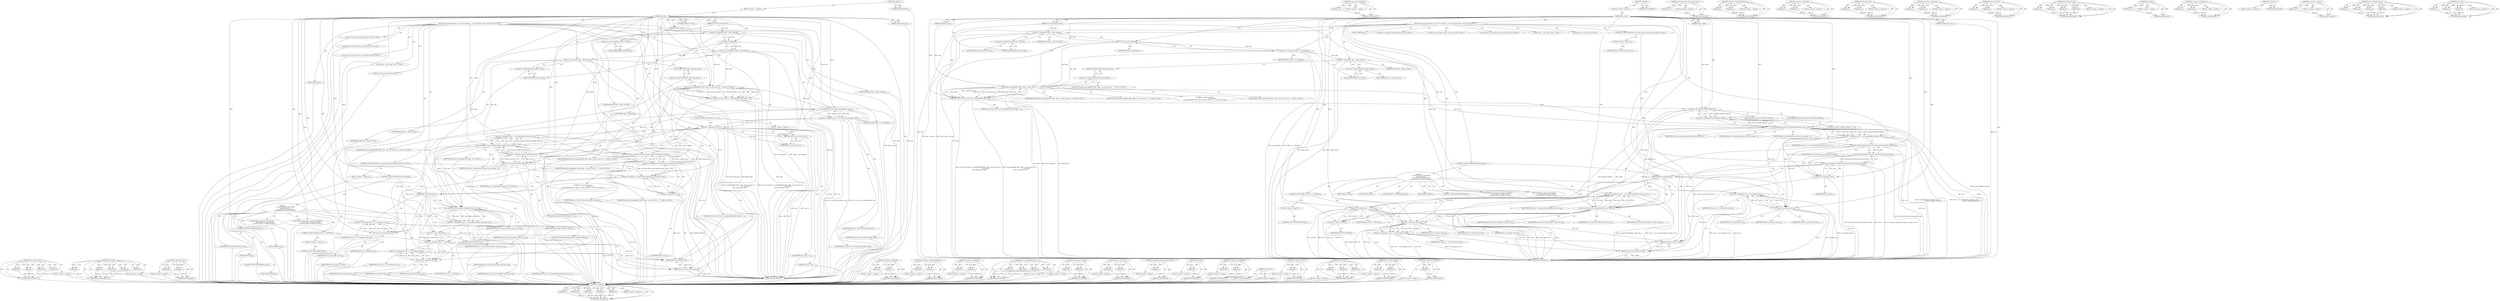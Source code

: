 digraph "&lt;operator&gt;.logicalNot" {
vulnerable_154 [label=<(METHOD,sd_printk)>];
vulnerable_155 [label=<(PARAM,p1)>];
vulnerable_156 [label=<(PARAM,p2)>];
vulnerable_157 [label=<(PARAM,p3)>];
vulnerable_158 [label=<(PARAM,p4)>];
vulnerable_159 [label=<(PARAM,p5)>];
vulnerable_160 [label=<(BLOCK,&lt;empty&gt;,&lt;empty&gt;)>];
vulnerable_161 [label=<(METHOD_RETURN,ANY)>];
vulnerable_184 [label=<(METHOD,&lt;operator&gt;.logicalNot)>];
vulnerable_185 [label=<(PARAM,p1)>];
vulnerable_186 [label=<(BLOCK,&lt;empty&gt;,&lt;empty&gt;)>];
vulnerable_187 [label=<(METHOD_RETURN,ANY)>];
vulnerable_6 [label=<(METHOD,&lt;global&gt;)<SUB>1</SUB>>];
vulnerable_7 [label=<(BLOCK,&lt;empty&gt;,&lt;empty&gt;)<SUB>1</SUB>>];
vulnerable_8 [label=<(METHOD,sd_ioctl)<SUB>1</SUB>>];
vulnerable_9 [label=<(PARAM,struct block_device *bdev)<SUB>1</SUB>>];
vulnerable_10 [label=<(PARAM,fmode_t mode)<SUB>1</SUB>>];
vulnerable_11 [label=<(PARAM,unsigned int cmd)<SUB>2</SUB>>];
vulnerable_12 [label=<(PARAM,unsigned long arg)<SUB>2</SUB>>];
vulnerable_13 [label=<(BLOCK,{
	struct gendisk *disk = bdev-&gt;bd_disk;
	struc...,{
	struct gendisk *disk = bdev-&gt;bd_disk;
	struc...)<SUB>3</SUB>>];
vulnerable_14 [label="<(LOCAL,struct gendisk* disk: gendisk*)<SUB>4</SUB>>"];
vulnerable_15 [label=<(&lt;operator&gt;.assignment,*disk = bdev-&gt;bd_disk)<SUB>4</SUB>>];
vulnerable_16 [label=<(IDENTIFIER,disk,*disk = bdev-&gt;bd_disk)<SUB>4</SUB>>];
vulnerable_17 [label=<(&lt;operator&gt;.indirectFieldAccess,bdev-&gt;bd_disk)<SUB>4</SUB>>];
vulnerable_18 [label=<(IDENTIFIER,bdev,*disk = bdev-&gt;bd_disk)<SUB>4</SUB>>];
vulnerable_19 [label=<(FIELD_IDENTIFIER,bd_disk,bd_disk)<SUB>4</SUB>>];
vulnerable_20 [label="<(LOCAL,struct scsi_disk* sdkp: scsi_disk*)<SUB>5</SUB>>"];
vulnerable_21 [label=<(&lt;operator&gt;.assignment,*sdkp = scsi_disk(disk))<SUB>5</SUB>>];
vulnerable_22 [label=<(IDENTIFIER,sdkp,*sdkp = scsi_disk(disk))<SUB>5</SUB>>];
vulnerable_23 [label=<(scsi_disk,scsi_disk(disk))<SUB>5</SUB>>];
vulnerable_24 [label=<(IDENTIFIER,disk,scsi_disk(disk))<SUB>5</SUB>>];
vulnerable_25 [label="<(LOCAL,struct scsi_device* sdp: scsi_device*)<SUB>6</SUB>>"];
vulnerable_26 [label=<(&lt;operator&gt;.assignment,*sdp = sdkp-&gt;device)<SUB>6</SUB>>];
vulnerable_27 [label=<(IDENTIFIER,sdp,*sdp = sdkp-&gt;device)<SUB>6</SUB>>];
vulnerable_28 [label=<(&lt;operator&gt;.indirectFieldAccess,sdkp-&gt;device)<SUB>6</SUB>>];
vulnerable_29 [label=<(IDENTIFIER,sdkp,*sdp = sdkp-&gt;device)<SUB>6</SUB>>];
vulnerable_30 [label=<(FIELD_IDENTIFIER,device,device)<SUB>6</SUB>>];
vulnerable_31 [label="<(LOCAL,void __user: void)<SUB>7</SUB>>"];
vulnerable_32 [label="<(LOCAL,int error: int)<SUB>8</SUB>>"];
vulnerable_33 [label=<(SCSI_LOG_IOCTL,SCSI_LOG_IOCTL(1, sd_printk(KERN_INFO, sdkp, &quot;s...)<SUB>10</SUB>>];
vulnerable_34 [label=<(LITERAL,1,SCSI_LOG_IOCTL(1, sd_printk(KERN_INFO, sdkp, &quot;s...)<SUB>10</SUB>>];
vulnerable_35 [label="<(sd_printk,sd_printk(KERN_INFO, sdkp, &quot;sd_ioctl: disk=%s, ...)<SUB>10</SUB>>"];
vulnerable_36 [label="<(IDENTIFIER,KERN_INFO,sd_printk(KERN_INFO, sdkp, &quot;sd_ioctl: disk=%s, ...)<SUB>10</SUB>>"];
vulnerable_37 [label="<(IDENTIFIER,sdkp,sd_printk(KERN_INFO, sdkp, &quot;sd_ioctl: disk=%s, ...)<SUB>10</SUB>>"];
vulnerable_38 [label="<(LITERAL,&quot;sd_ioctl: disk=%s, &quot;
 				    &quot;cmd=0x%x\n&quot;,sd_printk(KERN_INFO, sdkp, &quot;sd_ioctl: disk=%s, ...)<SUB>10</SUB>>"];
vulnerable_39 [label=<(&lt;operator&gt;.indirectFieldAccess,disk-&gt;disk_name)<SUB>11</SUB>>];
vulnerable_40 [label="<(IDENTIFIER,disk,sd_printk(KERN_INFO, sdkp, &quot;sd_ioctl: disk=%s, ...)<SUB>11</SUB>>"];
vulnerable_41 [label=<(FIELD_IDENTIFIER,disk_name,disk_name)<SUB>11</SUB>>];
vulnerable_42 [label="<(IDENTIFIER,cmd,sd_printk(KERN_INFO, sdkp, &quot;sd_ioctl: disk=%s, ...)<SUB>11</SUB>>"];
vulnerable_43 [label=<(&lt;operator&gt;.assignment,error = scsi_nonblockable_ioctl(sdp, cmd, p,
		...)<SUB>19</SUB>>];
vulnerable_44 [label=<(IDENTIFIER,error,error = scsi_nonblockable_ioctl(sdp, cmd, p,
		...)<SUB>19</SUB>>];
vulnerable_45 [label=<(scsi_nonblockable_ioctl,scsi_nonblockable_ioctl(sdp, cmd, p,
					(mode...)<SUB>19</SUB>>];
vulnerable_46 [label=<(IDENTIFIER,sdp,scsi_nonblockable_ioctl(sdp, cmd, p,
					(mode...)<SUB>19</SUB>>];
vulnerable_47 [label=<(IDENTIFIER,cmd,scsi_nonblockable_ioctl(sdp, cmd, p,
					(mode...)<SUB>19</SUB>>];
vulnerable_48 [label=<(IDENTIFIER,p,scsi_nonblockable_ioctl(sdp, cmd, p,
					(mode...)<SUB>19</SUB>>];
vulnerable_49 [label=<(&lt;operator&gt;.notEquals,(mode &amp; FMODE_NDELAY) != 0)<SUB>20</SUB>>];
vulnerable_50 [label=<(&lt;operator&gt;.and,mode &amp; FMODE_NDELAY)<SUB>20</SUB>>];
vulnerable_51 [label=<(IDENTIFIER,mode,mode &amp; FMODE_NDELAY)<SUB>20</SUB>>];
vulnerable_52 [label=<(IDENTIFIER,FMODE_NDELAY,mode &amp; FMODE_NDELAY)<SUB>20</SUB>>];
vulnerable_53 [label=<(LITERAL,0,(mode &amp; FMODE_NDELAY) != 0)<SUB>20</SUB>>];
vulnerable_54 [label=<(CONTROL_STRUCTURE,IF,if (!scsi_block_when_processing_errors(sdp) || !error))<SUB>21</SUB>>];
vulnerable_55 [label=<(&lt;operator&gt;.logicalOr,!scsi_block_when_processing_errors(sdp) || !error)<SUB>21</SUB>>];
vulnerable_56 [label=<(&lt;operator&gt;.logicalNot,!scsi_block_when_processing_errors(sdp))<SUB>21</SUB>>];
vulnerable_57 [label=<(scsi_block_when_processing_errors,scsi_block_when_processing_errors(sdp))<SUB>21</SUB>>];
vulnerable_58 [label=<(IDENTIFIER,sdp,scsi_block_when_processing_errors(sdp))<SUB>21</SUB>>];
vulnerable_59 [label=<(&lt;operator&gt;.logicalNot,!error)<SUB>21</SUB>>];
vulnerable_60 [label=<(IDENTIFIER,error,!error)<SUB>21</SUB>>];
vulnerable_61 [label=<(BLOCK,&lt;empty&gt;,&lt;empty&gt;)<SUB>22</SUB>>];
vulnerable_62 [label=<(CONTROL_STRUCTURE,GOTO,goto out;)<SUB>22</SUB>>];
vulnerable_63 [label=<(CONTROL_STRUCTURE,SWITCH,switch(cmd))<SUB>29</SUB>>];
vulnerable_64 [label=<(IDENTIFIER,cmd,switch(cmd))<SUB>29</SUB>>];
vulnerable_65 [label="<(BLOCK,{
		case SCSI_IOCTL_GET_IDLUN:
		case SCSI_IOCT...,{
		case SCSI_IOCTL_GET_IDLUN:
		case SCSI_IOCT...)<SUB>29</SUB>>"];
vulnerable_66 [label=<(JUMP_TARGET,case)<SUB>30</SUB>>];
vulnerable_67 [label="<(IDENTIFIER,SCSI_IOCTL_GET_IDLUN,{
		case SCSI_IOCTL_GET_IDLUN:
		case SCSI_IOCT...)<SUB>30</SUB>>"];
vulnerable_68 [label=<(JUMP_TARGET,case)<SUB>31</SUB>>];
vulnerable_69 [label="<(IDENTIFIER,SCSI_IOCTL_GET_BUS_NUMBER,{
		case SCSI_IOCTL_GET_IDLUN:
		case SCSI_IOCT...)<SUB>31</SUB>>"];
vulnerable_70 [label=<(&lt;operator&gt;.assignment,error = scsi_ioctl(sdp, cmd, p))<SUB>32</SUB>>];
vulnerable_71 [label=<(IDENTIFIER,error,error = scsi_ioctl(sdp, cmd, p))<SUB>32</SUB>>];
vulnerable_72 [label=<(scsi_ioctl,scsi_ioctl(sdp, cmd, p))<SUB>32</SUB>>];
vulnerable_73 [label=<(IDENTIFIER,sdp,scsi_ioctl(sdp, cmd, p))<SUB>32</SUB>>];
vulnerable_74 [label=<(IDENTIFIER,cmd,scsi_ioctl(sdp, cmd, p))<SUB>32</SUB>>];
vulnerable_75 [label=<(IDENTIFIER,p,scsi_ioctl(sdp, cmd, p))<SUB>32</SUB>>];
vulnerable_76 [label=<(CONTROL_STRUCTURE,BREAK,break;)<SUB>33</SUB>>];
vulnerable_77 [label=<(JUMP_TARGET,default)<SUB>34</SUB>>];
vulnerable_78 [label=<(&lt;operator&gt;.assignment,error = scsi_cmd_blk_ioctl(bdev, mode, cmd, p))<SUB>35</SUB>>];
vulnerable_79 [label=<(IDENTIFIER,error,error = scsi_cmd_blk_ioctl(bdev, mode, cmd, p))<SUB>35</SUB>>];
vulnerable_80 [label=<(scsi_cmd_blk_ioctl,scsi_cmd_blk_ioctl(bdev, mode, cmd, p))<SUB>35</SUB>>];
vulnerable_81 [label=<(IDENTIFIER,bdev,scsi_cmd_blk_ioctl(bdev, mode, cmd, p))<SUB>35</SUB>>];
vulnerable_82 [label=<(IDENTIFIER,mode,scsi_cmd_blk_ioctl(bdev, mode, cmd, p))<SUB>35</SUB>>];
vulnerable_83 [label=<(IDENTIFIER,cmd,scsi_cmd_blk_ioctl(bdev, mode, cmd, p))<SUB>35</SUB>>];
vulnerable_84 [label=<(IDENTIFIER,p,scsi_cmd_blk_ioctl(bdev, mode, cmd, p))<SUB>35</SUB>>];
vulnerable_85 [label=<(CONTROL_STRUCTURE,IF,if (error != -ENOTTY))<SUB>36</SUB>>];
vulnerable_86 [label=<(&lt;operator&gt;.notEquals,error != -ENOTTY)<SUB>36</SUB>>];
vulnerable_87 [label=<(IDENTIFIER,error,error != -ENOTTY)<SUB>36</SUB>>];
vulnerable_88 [label=<(&lt;operator&gt;.minus,-ENOTTY)<SUB>36</SUB>>];
vulnerable_89 [label=<(IDENTIFIER,ENOTTY,-ENOTTY)<SUB>36</SUB>>];
vulnerable_90 [label=<(BLOCK,&lt;empty&gt;,&lt;empty&gt;)<SUB>37</SUB>>];
vulnerable_91 [label=<(CONTROL_STRUCTURE,BREAK,break;)<SUB>37</SUB>>];
vulnerable_92 [label=<(&lt;operator&gt;.assignment,error = scsi_ioctl(sdp, cmd, p))<SUB>38</SUB>>];
vulnerable_93 [label=<(IDENTIFIER,error,error = scsi_ioctl(sdp, cmd, p))<SUB>38</SUB>>];
vulnerable_94 [label=<(scsi_ioctl,scsi_ioctl(sdp, cmd, p))<SUB>38</SUB>>];
vulnerable_95 [label=<(IDENTIFIER,sdp,scsi_ioctl(sdp, cmd, p))<SUB>38</SUB>>];
vulnerable_96 [label=<(IDENTIFIER,cmd,scsi_ioctl(sdp, cmd, p))<SUB>38</SUB>>];
vulnerable_97 [label=<(IDENTIFIER,p,scsi_ioctl(sdp, cmd, p))<SUB>38</SUB>>];
vulnerable_98 [label=<(CONTROL_STRUCTURE,BREAK,break;)<SUB>39</SUB>>];
vulnerable_99 [label=<(JUMP_TARGET,out)<SUB>41</SUB>>];
vulnerable_100 [label=<(RETURN,return error;,return error;)<SUB>42</SUB>>];
vulnerable_101 [label=<(IDENTIFIER,error,return error;)<SUB>42</SUB>>];
vulnerable_102 [label=<(METHOD_RETURN,int)<SUB>1</SUB>>];
vulnerable_104 [label=<(METHOD_RETURN,ANY)<SUB>1</SUB>>];
vulnerable_188 [label=<(METHOD,scsi_block_when_processing_errors)>];
vulnerable_189 [label=<(PARAM,p1)>];
vulnerable_190 [label=<(BLOCK,&lt;empty&gt;,&lt;empty&gt;)>];
vulnerable_191 [label=<(METHOD_RETURN,ANY)>];
vulnerable_140 [label=<(METHOD,&lt;operator&gt;.indirectFieldAccess)>];
vulnerable_141 [label=<(PARAM,p1)>];
vulnerable_142 [label=<(PARAM,p2)>];
vulnerable_143 [label=<(BLOCK,&lt;empty&gt;,&lt;empty&gt;)>];
vulnerable_144 [label=<(METHOD_RETURN,ANY)>];
vulnerable_179 [label=<(METHOD,&lt;operator&gt;.logicalOr)>];
vulnerable_180 [label=<(PARAM,p1)>];
vulnerable_181 [label=<(PARAM,p2)>];
vulnerable_182 [label=<(BLOCK,&lt;empty&gt;,&lt;empty&gt;)>];
vulnerable_183 [label=<(METHOD_RETURN,ANY)>];
vulnerable_174 [label=<(METHOD,&lt;operator&gt;.and)>];
vulnerable_175 [label=<(PARAM,p1)>];
vulnerable_176 [label=<(PARAM,p2)>];
vulnerable_177 [label=<(BLOCK,&lt;empty&gt;,&lt;empty&gt;)>];
vulnerable_178 [label=<(METHOD_RETURN,ANY)>];
vulnerable_169 [label=<(METHOD,&lt;operator&gt;.notEquals)>];
vulnerable_170 [label=<(PARAM,p1)>];
vulnerable_171 [label=<(PARAM,p2)>];
vulnerable_172 [label=<(BLOCK,&lt;empty&gt;,&lt;empty&gt;)>];
vulnerable_173 [label=<(METHOD_RETURN,ANY)>];
vulnerable_149 [label=<(METHOD,SCSI_LOG_IOCTL)>];
vulnerable_150 [label=<(PARAM,p1)>];
vulnerable_151 [label=<(PARAM,p2)>];
vulnerable_152 [label=<(BLOCK,&lt;empty&gt;,&lt;empty&gt;)>];
vulnerable_153 [label=<(METHOD_RETURN,ANY)>];
vulnerable_198 [label=<(METHOD,scsi_cmd_blk_ioctl)>];
vulnerable_199 [label=<(PARAM,p1)>];
vulnerable_200 [label=<(PARAM,p2)>];
vulnerable_201 [label=<(PARAM,p3)>];
vulnerable_202 [label=<(PARAM,p4)>];
vulnerable_203 [label=<(BLOCK,&lt;empty&gt;,&lt;empty&gt;)>];
vulnerable_204 [label=<(METHOD_RETURN,ANY)>];
vulnerable_145 [label=<(METHOD,scsi_disk)>];
vulnerable_146 [label=<(PARAM,p1)>];
vulnerable_147 [label=<(BLOCK,&lt;empty&gt;,&lt;empty&gt;)>];
vulnerable_148 [label=<(METHOD_RETURN,ANY)>];
vulnerable_135 [label=<(METHOD,&lt;operator&gt;.assignment)>];
vulnerable_136 [label=<(PARAM,p1)>];
vulnerable_137 [label=<(PARAM,p2)>];
vulnerable_138 [label=<(BLOCK,&lt;empty&gt;,&lt;empty&gt;)>];
vulnerable_139 [label=<(METHOD_RETURN,ANY)>];
vulnerable_129 [label=<(METHOD,&lt;global&gt;)<SUB>1</SUB>>];
vulnerable_130 [label=<(BLOCK,&lt;empty&gt;,&lt;empty&gt;)>];
vulnerable_131 [label=<(METHOD_RETURN,ANY)>];
vulnerable_205 [label=<(METHOD,&lt;operator&gt;.minus)>];
vulnerable_206 [label=<(PARAM,p1)>];
vulnerable_207 [label=<(BLOCK,&lt;empty&gt;,&lt;empty&gt;)>];
vulnerable_208 [label=<(METHOD_RETURN,ANY)>];
vulnerable_162 [label=<(METHOD,scsi_nonblockable_ioctl)>];
vulnerable_163 [label=<(PARAM,p1)>];
vulnerable_164 [label=<(PARAM,p2)>];
vulnerable_165 [label=<(PARAM,p3)>];
vulnerable_166 [label=<(PARAM,p4)>];
vulnerable_167 [label=<(BLOCK,&lt;empty&gt;,&lt;empty&gt;)>];
vulnerable_168 [label=<(METHOD_RETURN,ANY)>];
vulnerable_192 [label=<(METHOD,scsi_ioctl)>];
vulnerable_193 [label=<(PARAM,p1)>];
vulnerable_194 [label=<(PARAM,p2)>];
vulnerable_195 [label=<(PARAM,p3)>];
vulnerable_196 [label=<(BLOCK,&lt;empty&gt;,&lt;empty&gt;)>];
vulnerable_197 [label=<(METHOD_RETURN,ANY)>];
fixed_220 [label=<(METHOD,scsi_cmd_blk_ioctl)>];
fixed_221 [label=<(PARAM,p1)>];
fixed_222 [label=<(PARAM,p2)>];
fixed_223 [label=<(PARAM,p3)>];
fixed_224 [label=<(PARAM,p4)>];
fixed_225 [label=<(BLOCK,&lt;empty&gt;,&lt;empty&gt;)>];
fixed_226 [label=<(METHOD_RETURN,ANY)>];
fixed_166 [label=<(METHOD,sd_printk)>];
fixed_167 [label=<(PARAM,p1)>];
fixed_168 [label=<(PARAM,p2)>];
fixed_169 [label=<(PARAM,p3)>];
fixed_170 [label=<(PARAM,p4)>];
fixed_171 [label=<(PARAM,p5)>];
fixed_172 [label=<(BLOCK,&lt;empty&gt;,&lt;empty&gt;)>];
fixed_173 [label=<(METHOD_RETURN,ANY)>];
fixed_196 [label=<(METHOD,&lt;operator&gt;.and)>];
fixed_197 [label=<(PARAM,p1)>];
fixed_198 [label=<(PARAM,p2)>];
fixed_199 [label=<(BLOCK,&lt;empty&gt;,&lt;empty&gt;)>];
fixed_200 [label=<(METHOD_RETURN,ANY)>];
fixed_6 [label=<(METHOD,&lt;global&gt;)<SUB>1</SUB>>];
fixed_7 [label=<(BLOCK,&lt;empty&gt;,&lt;empty&gt;)<SUB>1</SUB>>];
fixed_8 [label=<(METHOD,sd_ioctl)<SUB>1</SUB>>];
fixed_9 [label=<(PARAM,struct block_device *bdev)<SUB>1</SUB>>];
fixed_10 [label=<(PARAM,fmode_t mode)<SUB>1</SUB>>];
fixed_11 [label=<(PARAM,unsigned int cmd)<SUB>2</SUB>>];
fixed_12 [label=<(PARAM,unsigned long arg)<SUB>2</SUB>>];
fixed_13 [label=<(BLOCK,{
	struct gendisk *disk = bdev-&gt;bd_disk;
	struc...,{
	struct gendisk *disk = bdev-&gt;bd_disk;
	struc...)<SUB>3</SUB>>];
fixed_14 [label="<(LOCAL,struct gendisk* disk: gendisk*)<SUB>4</SUB>>"];
fixed_15 [label=<(&lt;operator&gt;.assignment,*disk = bdev-&gt;bd_disk)<SUB>4</SUB>>];
fixed_16 [label=<(IDENTIFIER,disk,*disk = bdev-&gt;bd_disk)<SUB>4</SUB>>];
fixed_17 [label=<(&lt;operator&gt;.indirectFieldAccess,bdev-&gt;bd_disk)<SUB>4</SUB>>];
fixed_18 [label=<(IDENTIFIER,bdev,*disk = bdev-&gt;bd_disk)<SUB>4</SUB>>];
fixed_19 [label=<(FIELD_IDENTIFIER,bd_disk,bd_disk)<SUB>4</SUB>>];
fixed_20 [label="<(LOCAL,struct scsi_disk* sdkp: scsi_disk*)<SUB>5</SUB>>"];
fixed_21 [label=<(&lt;operator&gt;.assignment,*sdkp = scsi_disk(disk))<SUB>5</SUB>>];
fixed_22 [label=<(IDENTIFIER,sdkp,*sdkp = scsi_disk(disk))<SUB>5</SUB>>];
fixed_23 [label=<(scsi_disk,scsi_disk(disk))<SUB>5</SUB>>];
fixed_24 [label=<(IDENTIFIER,disk,scsi_disk(disk))<SUB>5</SUB>>];
fixed_25 [label="<(LOCAL,struct scsi_device* sdp: scsi_device*)<SUB>6</SUB>>"];
fixed_26 [label=<(&lt;operator&gt;.assignment,*sdp = sdkp-&gt;device)<SUB>6</SUB>>];
fixed_27 [label=<(IDENTIFIER,sdp,*sdp = sdkp-&gt;device)<SUB>6</SUB>>];
fixed_28 [label=<(&lt;operator&gt;.indirectFieldAccess,sdkp-&gt;device)<SUB>6</SUB>>];
fixed_29 [label=<(IDENTIFIER,sdkp,*sdp = sdkp-&gt;device)<SUB>6</SUB>>];
fixed_30 [label=<(FIELD_IDENTIFIER,device,device)<SUB>6</SUB>>];
fixed_31 [label="<(LOCAL,void __user: void)<SUB>7</SUB>>"];
fixed_32 [label="<(LOCAL,int error: int)<SUB>8</SUB>>"];
fixed_33 [label=<(SCSI_LOG_IOCTL,SCSI_LOG_IOCTL(1, sd_printk(KERN_INFO, sdkp, &quot;s...)<SUB>10</SUB>>];
fixed_34 [label=<(LITERAL,1,SCSI_LOG_IOCTL(1, sd_printk(KERN_INFO, sdkp, &quot;s...)<SUB>10</SUB>>];
fixed_35 [label="<(sd_printk,sd_printk(KERN_INFO, sdkp, &quot;sd_ioctl: disk=%s, ...)<SUB>10</SUB>>"];
fixed_36 [label="<(IDENTIFIER,KERN_INFO,sd_printk(KERN_INFO, sdkp, &quot;sd_ioctl: disk=%s, ...)<SUB>10</SUB>>"];
fixed_37 [label="<(IDENTIFIER,sdkp,sd_printk(KERN_INFO, sdkp, &quot;sd_ioctl: disk=%s, ...)<SUB>10</SUB>>"];
fixed_38 [label="<(LITERAL,&quot;sd_ioctl: disk=%s, &quot;
 				    &quot;cmd=0x%x\n&quot;,sd_printk(KERN_INFO, sdkp, &quot;sd_ioctl: disk=%s, ...)<SUB>10</SUB>>"];
fixed_39 [label=<(&lt;operator&gt;.indirectFieldAccess,disk-&gt;disk_name)<SUB>11</SUB>>];
fixed_40 [label="<(IDENTIFIER,disk,sd_printk(KERN_INFO, sdkp, &quot;sd_ioctl: disk=%s, ...)<SUB>11</SUB>>"];
fixed_41 [label=<(FIELD_IDENTIFIER,disk_name,disk_name)<SUB>11</SUB>>];
fixed_42 [label="<(IDENTIFIER,cmd,sd_printk(KERN_INFO, sdkp, &quot;sd_ioctl: disk=%s, ...)<SUB>11</SUB>>"];
fixed_43 [label=<(&lt;operator&gt;.assignment,error = scsi_verify_blk_ioctl(bdev, cmd))<SUB>13</SUB>>];
fixed_44 [label=<(IDENTIFIER,error,error = scsi_verify_blk_ioctl(bdev, cmd))<SUB>13</SUB>>];
fixed_45 [label=<(scsi_verify_blk_ioctl,scsi_verify_blk_ioctl(bdev, cmd))<SUB>13</SUB>>];
fixed_46 [label=<(IDENTIFIER,bdev,scsi_verify_blk_ioctl(bdev, cmd))<SUB>13</SUB>>];
fixed_47 [label=<(IDENTIFIER,cmd,scsi_verify_blk_ioctl(bdev, cmd))<SUB>13</SUB>>];
fixed_48 [label=<(CONTROL_STRUCTURE,IF,if (error &lt; 0))<SUB>14</SUB>>];
fixed_49 [label=<(&lt;operator&gt;.lessThan,error &lt; 0)<SUB>14</SUB>>];
fixed_50 [label=<(IDENTIFIER,error,error &lt; 0)<SUB>14</SUB>>];
fixed_51 [label=<(LITERAL,0,error &lt; 0)<SUB>14</SUB>>];
fixed_52 [label=<(BLOCK,&lt;empty&gt;,&lt;empty&gt;)<SUB>15</SUB>>];
fixed_53 [label=<(RETURN,return error;,return error;)<SUB>15</SUB>>];
fixed_54 [label=<(IDENTIFIER,error,return error;)<SUB>15</SUB>>];
fixed_55 [label=<(&lt;operator&gt;.assignment,error = scsi_nonblockable_ioctl(sdp, cmd, p,
		...)<SUB>23</SUB>>];
fixed_56 [label=<(IDENTIFIER,error,error = scsi_nonblockable_ioctl(sdp, cmd, p,
		...)<SUB>23</SUB>>];
fixed_57 [label=<(scsi_nonblockable_ioctl,scsi_nonblockable_ioctl(sdp, cmd, p,
					(mode...)<SUB>23</SUB>>];
fixed_58 [label=<(IDENTIFIER,sdp,scsi_nonblockable_ioctl(sdp, cmd, p,
					(mode...)<SUB>23</SUB>>];
fixed_59 [label=<(IDENTIFIER,cmd,scsi_nonblockable_ioctl(sdp, cmd, p,
					(mode...)<SUB>23</SUB>>];
fixed_60 [label=<(IDENTIFIER,p,scsi_nonblockable_ioctl(sdp, cmd, p,
					(mode...)<SUB>23</SUB>>];
fixed_61 [label=<(&lt;operator&gt;.notEquals,(mode &amp; FMODE_NDELAY) != 0)<SUB>24</SUB>>];
fixed_62 [label=<(&lt;operator&gt;.and,mode &amp; FMODE_NDELAY)<SUB>24</SUB>>];
fixed_63 [label=<(IDENTIFIER,mode,mode &amp; FMODE_NDELAY)<SUB>24</SUB>>];
fixed_64 [label=<(IDENTIFIER,FMODE_NDELAY,mode &amp; FMODE_NDELAY)<SUB>24</SUB>>];
fixed_65 [label=<(LITERAL,0,(mode &amp; FMODE_NDELAY) != 0)<SUB>24</SUB>>];
fixed_66 [label=<(CONTROL_STRUCTURE,IF,if (!scsi_block_when_processing_errors(sdp) || !error))<SUB>25</SUB>>];
fixed_67 [label=<(&lt;operator&gt;.logicalOr,!scsi_block_when_processing_errors(sdp) || !error)<SUB>25</SUB>>];
fixed_68 [label=<(&lt;operator&gt;.logicalNot,!scsi_block_when_processing_errors(sdp))<SUB>25</SUB>>];
fixed_69 [label=<(scsi_block_when_processing_errors,scsi_block_when_processing_errors(sdp))<SUB>25</SUB>>];
fixed_70 [label=<(IDENTIFIER,sdp,scsi_block_when_processing_errors(sdp))<SUB>25</SUB>>];
fixed_71 [label=<(&lt;operator&gt;.logicalNot,!error)<SUB>25</SUB>>];
fixed_72 [label=<(IDENTIFIER,error,!error)<SUB>25</SUB>>];
fixed_73 [label=<(BLOCK,&lt;empty&gt;,&lt;empty&gt;)<SUB>26</SUB>>];
fixed_74 [label=<(CONTROL_STRUCTURE,GOTO,goto out;)<SUB>26</SUB>>];
fixed_75 [label=<(CONTROL_STRUCTURE,SWITCH,switch(cmd))<SUB>33</SUB>>];
fixed_76 [label=<(IDENTIFIER,cmd,switch(cmd))<SUB>33</SUB>>];
fixed_77 [label="<(BLOCK,{
		case SCSI_IOCTL_GET_IDLUN:
		case SCSI_IOCT...,{
		case SCSI_IOCTL_GET_IDLUN:
		case SCSI_IOCT...)<SUB>33</SUB>>"];
fixed_78 [label=<(JUMP_TARGET,case)<SUB>34</SUB>>];
fixed_79 [label="<(IDENTIFIER,SCSI_IOCTL_GET_IDLUN,{
		case SCSI_IOCTL_GET_IDLUN:
		case SCSI_IOCT...)<SUB>34</SUB>>"];
fixed_80 [label=<(JUMP_TARGET,case)<SUB>35</SUB>>];
fixed_81 [label="<(IDENTIFIER,SCSI_IOCTL_GET_BUS_NUMBER,{
		case SCSI_IOCTL_GET_IDLUN:
		case SCSI_IOCT...)<SUB>35</SUB>>"];
fixed_82 [label=<(&lt;operator&gt;.assignment,error = scsi_ioctl(sdp, cmd, p))<SUB>36</SUB>>];
fixed_83 [label=<(IDENTIFIER,error,error = scsi_ioctl(sdp, cmd, p))<SUB>36</SUB>>];
fixed_84 [label=<(scsi_ioctl,scsi_ioctl(sdp, cmd, p))<SUB>36</SUB>>];
fixed_85 [label=<(IDENTIFIER,sdp,scsi_ioctl(sdp, cmd, p))<SUB>36</SUB>>];
fixed_86 [label=<(IDENTIFIER,cmd,scsi_ioctl(sdp, cmd, p))<SUB>36</SUB>>];
fixed_87 [label=<(IDENTIFIER,p,scsi_ioctl(sdp, cmd, p))<SUB>36</SUB>>];
fixed_88 [label=<(CONTROL_STRUCTURE,BREAK,break;)<SUB>37</SUB>>];
fixed_89 [label=<(JUMP_TARGET,default)<SUB>38</SUB>>];
fixed_90 [label=<(&lt;operator&gt;.assignment,error = scsi_cmd_blk_ioctl(bdev, mode, cmd, p))<SUB>39</SUB>>];
fixed_91 [label=<(IDENTIFIER,error,error = scsi_cmd_blk_ioctl(bdev, mode, cmd, p))<SUB>39</SUB>>];
fixed_92 [label=<(scsi_cmd_blk_ioctl,scsi_cmd_blk_ioctl(bdev, mode, cmd, p))<SUB>39</SUB>>];
fixed_93 [label=<(IDENTIFIER,bdev,scsi_cmd_blk_ioctl(bdev, mode, cmd, p))<SUB>39</SUB>>];
fixed_94 [label=<(IDENTIFIER,mode,scsi_cmd_blk_ioctl(bdev, mode, cmd, p))<SUB>39</SUB>>];
fixed_95 [label=<(IDENTIFIER,cmd,scsi_cmd_blk_ioctl(bdev, mode, cmd, p))<SUB>39</SUB>>];
fixed_96 [label=<(IDENTIFIER,p,scsi_cmd_blk_ioctl(bdev, mode, cmd, p))<SUB>39</SUB>>];
fixed_97 [label=<(CONTROL_STRUCTURE,IF,if (error != -ENOTTY))<SUB>40</SUB>>];
fixed_98 [label=<(&lt;operator&gt;.notEquals,error != -ENOTTY)<SUB>40</SUB>>];
fixed_99 [label=<(IDENTIFIER,error,error != -ENOTTY)<SUB>40</SUB>>];
fixed_100 [label=<(&lt;operator&gt;.minus,-ENOTTY)<SUB>40</SUB>>];
fixed_101 [label=<(IDENTIFIER,ENOTTY,-ENOTTY)<SUB>40</SUB>>];
fixed_102 [label=<(BLOCK,&lt;empty&gt;,&lt;empty&gt;)<SUB>41</SUB>>];
fixed_103 [label=<(CONTROL_STRUCTURE,BREAK,break;)<SUB>41</SUB>>];
fixed_104 [label=<(&lt;operator&gt;.assignment,error = scsi_ioctl(sdp, cmd, p))<SUB>42</SUB>>];
fixed_105 [label=<(IDENTIFIER,error,error = scsi_ioctl(sdp, cmd, p))<SUB>42</SUB>>];
fixed_106 [label=<(scsi_ioctl,scsi_ioctl(sdp, cmd, p))<SUB>42</SUB>>];
fixed_107 [label=<(IDENTIFIER,sdp,scsi_ioctl(sdp, cmd, p))<SUB>42</SUB>>];
fixed_108 [label=<(IDENTIFIER,cmd,scsi_ioctl(sdp, cmd, p))<SUB>42</SUB>>];
fixed_109 [label=<(IDENTIFIER,p,scsi_ioctl(sdp, cmd, p))<SUB>42</SUB>>];
fixed_110 [label=<(CONTROL_STRUCTURE,BREAK,break;)<SUB>43</SUB>>];
fixed_111 [label=<(JUMP_TARGET,out)<SUB>45</SUB>>];
fixed_112 [label=<(RETURN,return error;,return error;)<SUB>46</SUB>>];
fixed_113 [label=<(IDENTIFIER,error,return error;)<SUB>46</SUB>>];
fixed_114 [label=<(METHOD_RETURN,int)<SUB>1</SUB>>];
fixed_116 [label=<(METHOD_RETURN,ANY)<SUB>1</SUB>>];
fixed_201 [label=<(METHOD,&lt;operator&gt;.logicalOr)>];
fixed_202 [label=<(PARAM,p1)>];
fixed_203 [label=<(PARAM,p2)>];
fixed_204 [label=<(BLOCK,&lt;empty&gt;,&lt;empty&gt;)>];
fixed_205 [label=<(METHOD_RETURN,ANY)>];
fixed_152 [label=<(METHOD,&lt;operator&gt;.indirectFieldAccess)>];
fixed_153 [label=<(PARAM,p1)>];
fixed_154 [label=<(PARAM,p2)>];
fixed_155 [label=<(BLOCK,&lt;empty&gt;,&lt;empty&gt;)>];
fixed_156 [label=<(METHOD_RETURN,ANY)>];
fixed_191 [label=<(METHOD,&lt;operator&gt;.notEquals)>];
fixed_192 [label=<(PARAM,p1)>];
fixed_193 [label=<(PARAM,p2)>];
fixed_194 [label=<(BLOCK,&lt;empty&gt;,&lt;empty&gt;)>];
fixed_195 [label=<(METHOD_RETURN,ANY)>];
fixed_184 [label=<(METHOD,scsi_nonblockable_ioctl)>];
fixed_185 [label=<(PARAM,p1)>];
fixed_186 [label=<(PARAM,p2)>];
fixed_187 [label=<(PARAM,p3)>];
fixed_188 [label=<(PARAM,p4)>];
fixed_189 [label=<(BLOCK,&lt;empty&gt;,&lt;empty&gt;)>];
fixed_190 [label=<(METHOD_RETURN,ANY)>];
fixed_179 [label=<(METHOD,&lt;operator&gt;.lessThan)>];
fixed_180 [label=<(PARAM,p1)>];
fixed_181 [label=<(PARAM,p2)>];
fixed_182 [label=<(BLOCK,&lt;empty&gt;,&lt;empty&gt;)>];
fixed_183 [label=<(METHOD_RETURN,ANY)>];
fixed_161 [label=<(METHOD,SCSI_LOG_IOCTL)>];
fixed_162 [label=<(PARAM,p1)>];
fixed_163 [label=<(PARAM,p2)>];
fixed_164 [label=<(BLOCK,&lt;empty&gt;,&lt;empty&gt;)>];
fixed_165 [label=<(METHOD_RETURN,ANY)>];
fixed_210 [label=<(METHOD,scsi_block_when_processing_errors)>];
fixed_211 [label=<(PARAM,p1)>];
fixed_212 [label=<(BLOCK,&lt;empty&gt;,&lt;empty&gt;)>];
fixed_213 [label=<(METHOD_RETURN,ANY)>];
fixed_157 [label=<(METHOD,scsi_disk)>];
fixed_158 [label=<(PARAM,p1)>];
fixed_159 [label=<(BLOCK,&lt;empty&gt;,&lt;empty&gt;)>];
fixed_160 [label=<(METHOD_RETURN,ANY)>];
fixed_147 [label=<(METHOD,&lt;operator&gt;.assignment)>];
fixed_148 [label=<(PARAM,p1)>];
fixed_149 [label=<(PARAM,p2)>];
fixed_150 [label=<(BLOCK,&lt;empty&gt;,&lt;empty&gt;)>];
fixed_151 [label=<(METHOD_RETURN,ANY)>];
fixed_141 [label=<(METHOD,&lt;global&gt;)<SUB>1</SUB>>];
fixed_142 [label=<(BLOCK,&lt;empty&gt;,&lt;empty&gt;)>];
fixed_143 [label=<(METHOD_RETURN,ANY)>];
fixed_227 [label=<(METHOD,&lt;operator&gt;.minus)>];
fixed_228 [label=<(PARAM,p1)>];
fixed_229 [label=<(BLOCK,&lt;empty&gt;,&lt;empty&gt;)>];
fixed_230 [label=<(METHOD_RETURN,ANY)>];
fixed_214 [label=<(METHOD,scsi_ioctl)>];
fixed_215 [label=<(PARAM,p1)>];
fixed_216 [label=<(PARAM,p2)>];
fixed_217 [label=<(PARAM,p3)>];
fixed_218 [label=<(BLOCK,&lt;empty&gt;,&lt;empty&gt;)>];
fixed_219 [label=<(METHOD_RETURN,ANY)>];
fixed_174 [label=<(METHOD,scsi_verify_blk_ioctl)>];
fixed_175 [label=<(PARAM,p1)>];
fixed_176 [label=<(PARAM,p2)>];
fixed_177 [label=<(BLOCK,&lt;empty&gt;,&lt;empty&gt;)>];
fixed_178 [label=<(METHOD_RETURN,ANY)>];
fixed_206 [label=<(METHOD,&lt;operator&gt;.logicalNot)>];
fixed_207 [label=<(PARAM,p1)>];
fixed_208 [label=<(BLOCK,&lt;empty&gt;,&lt;empty&gt;)>];
fixed_209 [label=<(METHOD_RETURN,ANY)>];
vulnerable_154 -> vulnerable_155  [key=0, label="AST: "];
vulnerable_154 -> vulnerable_155  [key=1, label="DDG: "];
vulnerable_154 -> vulnerable_160  [key=0, label="AST: "];
vulnerable_154 -> vulnerable_156  [key=0, label="AST: "];
vulnerable_154 -> vulnerable_156  [key=1, label="DDG: "];
vulnerable_154 -> vulnerable_161  [key=0, label="AST: "];
vulnerable_154 -> vulnerable_161  [key=1, label="CFG: "];
vulnerable_154 -> vulnerable_157  [key=0, label="AST: "];
vulnerable_154 -> vulnerable_157  [key=1, label="DDG: "];
vulnerable_154 -> vulnerable_158  [key=0, label="AST: "];
vulnerable_154 -> vulnerable_158  [key=1, label="DDG: "];
vulnerable_154 -> vulnerable_159  [key=0, label="AST: "];
vulnerable_154 -> vulnerable_159  [key=1, label="DDG: "];
vulnerable_155 -> vulnerable_161  [key=0, label="DDG: p1"];
vulnerable_156 -> vulnerable_161  [key=0, label="DDG: p2"];
vulnerable_157 -> vulnerable_161  [key=0, label="DDG: p3"];
vulnerable_158 -> vulnerable_161  [key=0, label="DDG: p4"];
vulnerable_159 -> vulnerable_161  [key=0, label="DDG: p5"];
vulnerable_184 -> vulnerable_185  [key=0, label="AST: "];
vulnerable_184 -> vulnerable_185  [key=1, label="DDG: "];
vulnerable_184 -> vulnerable_186  [key=0, label="AST: "];
vulnerable_184 -> vulnerable_187  [key=0, label="AST: "];
vulnerable_184 -> vulnerable_187  [key=1, label="CFG: "];
vulnerable_185 -> vulnerable_187  [key=0, label="DDG: p1"];
vulnerable_6 -> vulnerable_7  [key=0, label="AST: "];
vulnerable_6 -> vulnerable_104  [key=0, label="AST: "];
vulnerable_6 -> vulnerable_104  [key=1, label="CFG: "];
vulnerable_7 -> vulnerable_8  [key=0, label="AST: "];
vulnerable_8 -> vulnerable_9  [key=0, label="AST: "];
vulnerable_8 -> vulnerable_9  [key=1, label="DDG: "];
vulnerable_8 -> vulnerable_10  [key=0, label="AST: "];
vulnerable_8 -> vulnerable_10  [key=1, label="DDG: "];
vulnerable_8 -> vulnerable_11  [key=0, label="AST: "];
vulnerable_8 -> vulnerable_11  [key=1, label="DDG: "];
vulnerable_8 -> vulnerable_12  [key=0, label="AST: "];
vulnerable_8 -> vulnerable_12  [key=1, label="DDG: "];
vulnerable_8 -> vulnerable_13  [key=0, label="AST: "];
vulnerable_8 -> vulnerable_102  [key=0, label="AST: "];
vulnerable_8 -> vulnerable_19  [key=0, label="CFG: "];
vulnerable_8 -> vulnerable_33  [key=0, label="DDG: "];
vulnerable_8 -> vulnerable_64  [key=0, label="DDG: "];
vulnerable_8 -> vulnerable_101  [key=0, label="DDG: "];
vulnerable_8 -> vulnerable_23  [key=0, label="DDG: "];
vulnerable_8 -> vulnerable_35  [key=0, label="DDG: "];
vulnerable_8 -> vulnerable_45  [key=0, label="DDG: "];
vulnerable_8 -> vulnerable_67  [key=0, label="DDG: "];
vulnerable_8 -> vulnerable_69  [key=0, label="DDG: "];
vulnerable_8 -> vulnerable_49  [key=0, label="DDG: "];
vulnerable_8 -> vulnerable_59  [key=0, label="DDG: "];
vulnerable_8 -> vulnerable_50  [key=0, label="DDG: "];
vulnerable_8 -> vulnerable_57  [key=0, label="DDG: "];
vulnerable_8 -> vulnerable_72  [key=0, label="DDG: "];
vulnerable_8 -> vulnerable_80  [key=0, label="DDG: "];
vulnerable_8 -> vulnerable_86  [key=0, label="DDG: "];
vulnerable_8 -> vulnerable_94  [key=0, label="DDG: "];
vulnerable_8 -> vulnerable_88  [key=0, label="DDG: "];
vulnerable_9 -> vulnerable_102  [key=0, label="DDG: bdev"];
vulnerable_9 -> vulnerable_15  [key=0, label="DDG: bdev"];
vulnerable_9 -> vulnerable_80  [key=0, label="DDG: bdev"];
vulnerable_10 -> vulnerable_50  [key=0, label="DDG: mode"];
vulnerable_11 -> vulnerable_35  [key=0, label="DDG: cmd"];
vulnerable_12 -> vulnerable_102  [key=0, label="DDG: arg"];
vulnerable_13 -> vulnerable_14  [key=0, label="AST: "];
vulnerable_13 -> vulnerable_15  [key=0, label="AST: "];
vulnerable_13 -> vulnerable_20  [key=0, label="AST: "];
vulnerable_13 -> vulnerable_21  [key=0, label="AST: "];
vulnerable_13 -> vulnerable_25  [key=0, label="AST: "];
vulnerable_13 -> vulnerable_26  [key=0, label="AST: "];
vulnerable_13 -> vulnerable_31  [key=0, label="AST: "];
vulnerable_13 -> vulnerable_32  [key=0, label="AST: "];
vulnerable_13 -> vulnerable_33  [key=0, label="AST: "];
vulnerable_13 -> vulnerable_43  [key=0, label="AST: "];
vulnerable_13 -> vulnerable_54  [key=0, label="AST: "];
vulnerable_13 -> vulnerable_63  [key=0, label="AST: "];
vulnerable_13 -> vulnerable_99  [key=0, label="AST: "];
vulnerable_13 -> vulnerable_100  [key=0, label="AST: "];
vulnerable_15 -> vulnerable_16  [key=0, label="AST: "];
vulnerable_15 -> vulnerable_17  [key=0, label="AST: "];
vulnerable_15 -> vulnerable_23  [key=0, label="CFG: "];
vulnerable_15 -> vulnerable_23  [key=1, label="DDG: disk"];
vulnerable_15 -> vulnerable_102  [key=0, label="DDG: bdev-&gt;bd_disk"];
vulnerable_15 -> vulnerable_102  [key=1, label="DDG: *disk = bdev-&gt;bd_disk"];
vulnerable_17 -> vulnerable_18  [key=0, label="AST: "];
vulnerable_17 -> vulnerable_19  [key=0, label="AST: "];
vulnerable_17 -> vulnerable_15  [key=0, label="CFG: "];
vulnerable_19 -> vulnerable_17  [key=0, label="CFG: "];
vulnerable_21 -> vulnerable_22  [key=0, label="AST: "];
vulnerable_21 -> vulnerable_23  [key=0, label="AST: "];
vulnerable_21 -> vulnerable_30  [key=0, label="CFG: "];
vulnerable_21 -> vulnerable_102  [key=0, label="DDG: scsi_disk(disk)"];
vulnerable_21 -> vulnerable_102  [key=1, label="DDG: *sdkp = scsi_disk(disk)"];
vulnerable_21 -> vulnerable_26  [key=0, label="DDG: sdkp"];
vulnerable_21 -> vulnerable_35  [key=0, label="DDG: sdkp"];
vulnerable_23 -> vulnerable_24  [key=0, label="AST: "];
vulnerable_23 -> vulnerable_21  [key=0, label="CFG: "];
vulnerable_23 -> vulnerable_21  [key=1, label="DDG: disk"];
vulnerable_23 -> vulnerable_102  [key=0, label="DDG: disk"];
vulnerable_23 -> vulnerable_35  [key=0, label="DDG: disk"];
vulnerable_26 -> vulnerable_27  [key=0, label="AST: "];
vulnerable_26 -> vulnerable_28  [key=0, label="AST: "];
vulnerable_26 -> vulnerable_41  [key=0, label="CFG: "];
vulnerable_26 -> vulnerable_102  [key=0, label="DDG: sdkp-&gt;device"];
vulnerable_26 -> vulnerable_102  [key=1, label="DDG: *sdp = sdkp-&gt;device"];
vulnerable_26 -> vulnerable_45  [key=0, label="DDG: sdp"];
vulnerable_28 -> vulnerable_29  [key=0, label="AST: "];
vulnerable_28 -> vulnerable_30  [key=0, label="AST: "];
vulnerable_28 -> vulnerable_26  [key=0, label="CFG: "];
vulnerable_30 -> vulnerable_28  [key=0, label="CFG: "];
vulnerable_33 -> vulnerable_34  [key=0, label="AST: "];
vulnerable_33 -> vulnerable_35  [key=0, label="AST: "];
vulnerable_33 -> vulnerable_50  [key=0, label="CFG: "];
vulnerable_33 -> vulnerable_102  [key=0, label="DDG: sd_printk(KERN_INFO, sdkp, &quot;sd_ioctl: disk=%s, &quot;
 				    &quot;cmd=0x%x\n&quot;, disk-&gt;disk_name, cmd)"];
vulnerable_33 -> vulnerable_102  [key=1, label="DDG: SCSI_LOG_IOCTL(1, sd_printk(KERN_INFO, sdkp, &quot;sd_ioctl: disk=%s, &quot;
 				    &quot;cmd=0x%x\n&quot;, disk-&gt;disk_name, cmd))"];
vulnerable_35 -> vulnerable_36  [key=0, label="AST: "];
vulnerable_35 -> vulnerable_37  [key=0, label="AST: "];
vulnerable_35 -> vulnerable_38  [key=0, label="AST: "];
vulnerable_35 -> vulnerable_39  [key=0, label="AST: "];
vulnerable_35 -> vulnerable_42  [key=0, label="AST: "];
vulnerable_35 -> vulnerable_33  [key=0, label="CFG: "];
vulnerable_35 -> vulnerable_33  [key=1, label="DDG: sdkp"];
vulnerable_35 -> vulnerable_33  [key=2, label="DDG: &quot;sd_ioctl: disk=%s, &quot;
 				    &quot;cmd=0x%x\n&quot;"];
vulnerable_35 -> vulnerable_33  [key=3, label="DDG: disk-&gt;disk_name"];
vulnerable_35 -> vulnerable_33  [key=4, label="DDG: KERN_INFO"];
vulnerable_35 -> vulnerable_33  [key=5, label="DDG: cmd"];
vulnerable_35 -> vulnerable_102  [key=0, label="DDG: sdkp"];
vulnerable_35 -> vulnerable_102  [key=1, label="DDG: disk-&gt;disk_name"];
vulnerable_35 -> vulnerable_102  [key=2, label="DDG: KERN_INFO"];
vulnerable_35 -> vulnerable_45  [key=0, label="DDG: cmd"];
vulnerable_39 -> vulnerable_40  [key=0, label="AST: "];
vulnerable_39 -> vulnerable_41  [key=0, label="AST: "];
vulnerable_39 -> vulnerable_35  [key=0, label="CFG: "];
vulnerable_41 -> vulnerable_39  [key=0, label="CFG: "];
vulnerable_43 -> vulnerable_44  [key=0, label="AST: "];
vulnerable_43 -> vulnerable_45  [key=0, label="AST: "];
vulnerable_43 -> vulnerable_57  [key=0, label="CFG: "];
vulnerable_43 -> vulnerable_102  [key=0, label="DDG: error"];
vulnerable_43 -> vulnerable_102  [key=1, label="DDG: scsi_nonblockable_ioctl(sdp, cmd, p,
					(mode &amp; FMODE_NDELAY) != 0)"];
vulnerable_43 -> vulnerable_102  [key=2, label="DDG: error = scsi_nonblockable_ioctl(sdp, cmd, p,
					(mode &amp; FMODE_NDELAY) != 0)"];
vulnerable_43 -> vulnerable_101  [key=0, label="DDG: error"];
vulnerable_43 -> vulnerable_59  [key=0, label="DDG: error"];
vulnerable_45 -> vulnerable_46  [key=0, label="AST: "];
vulnerable_45 -> vulnerable_47  [key=0, label="AST: "];
vulnerable_45 -> vulnerable_48  [key=0, label="AST: "];
vulnerable_45 -> vulnerable_49  [key=0, label="AST: "];
vulnerable_45 -> vulnerable_43  [key=0, label="CFG: "];
vulnerable_45 -> vulnerable_43  [key=1, label="DDG: sdp"];
vulnerable_45 -> vulnerable_43  [key=2, label="DDG: cmd"];
vulnerable_45 -> vulnerable_43  [key=3, label="DDG: p"];
vulnerable_45 -> vulnerable_43  [key=4, label="DDG: (mode &amp; FMODE_NDELAY) != 0"];
vulnerable_45 -> vulnerable_102  [key=0, label="DDG: cmd"];
vulnerable_45 -> vulnerable_102  [key=1, label="DDG: p"];
vulnerable_45 -> vulnerable_102  [key=2, label="DDG: (mode &amp; FMODE_NDELAY) != 0"];
vulnerable_45 -> vulnerable_57  [key=0, label="DDG: sdp"];
vulnerable_45 -> vulnerable_72  [key=0, label="DDG: cmd"];
vulnerable_45 -> vulnerable_72  [key=1, label="DDG: p"];
vulnerable_45 -> vulnerable_80  [key=0, label="DDG: cmd"];
vulnerable_45 -> vulnerable_80  [key=1, label="DDG: p"];
vulnerable_49 -> vulnerable_50  [key=0, label="AST: "];
vulnerable_49 -> vulnerable_53  [key=0, label="AST: "];
vulnerable_49 -> vulnerable_45  [key=0, label="CFG: "];
vulnerable_49 -> vulnerable_45  [key=1, label="DDG: mode &amp; FMODE_NDELAY"];
vulnerable_49 -> vulnerable_45  [key=2, label="DDG: 0"];
vulnerable_49 -> vulnerable_102  [key=0, label="DDG: mode &amp; FMODE_NDELAY"];
vulnerable_50 -> vulnerable_51  [key=0, label="AST: "];
vulnerable_50 -> vulnerable_52  [key=0, label="AST: "];
vulnerable_50 -> vulnerable_49  [key=0, label="CFG: "];
vulnerable_50 -> vulnerable_49  [key=1, label="DDG: mode"];
vulnerable_50 -> vulnerable_49  [key=2, label="DDG: FMODE_NDELAY"];
vulnerable_50 -> vulnerable_102  [key=0, label="DDG: mode"];
vulnerable_50 -> vulnerable_102  [key=1, label="DDG: FMODE_NDELAY"];
vulnerable_50 -> vulnerable_80  [key=0, label="DDG: mode"];
vulnerable_54 -> vulnerable_55  [key=0, label="AST: "];
vulnerable_54 -> vulnerable_61  [key=0, label="AST: "];
vulnerable_55 -> vulnerable_56  [key=0, label="AST: "];
vulnerable_55 -> vulnerable_59  [key=0, label="AST: "];
vulnerable_55 -> vulnerable_64  [key=0, label="CFG: "];
vulnerable_55 -> vulnerable_64  [key=1, label="CDG: "];
vulnerable_55 -> vulnerable_100  [key=0, label="CFG: "];
vulnerable_55 -> vulnerable_102  [key=0, label="DDG: !scsi_block_when_processing_errors(sdp)"];
vulnerable_55 -> vulnerable_102  [key=1, label="DDG: !error"];
vulnerable_55 -> vulnerable_102  [key=2, label="DDG: !scsi_block_when_processing_errors(sdp) || !error"];
vulnerable_56 -> vulnerable_57  [key=0, label="AST: "];
vulnerable_56 -> vulnerable_55  [key=0, label="CFG: "];
vulnerable_56 -> vulnerable_55  [key=1, label="DDG: scsi_block_when_processing_errors(sdp)"];
vulnerable_56 -> vulnerable_59  [key=0, label="CFG: "];
vulnerable_56 -> vulnerable_59  [key=1, label="CDG: "];
vulnerable_56 -> vulnerable_102  [key=0, label="DDG: scsi_block_when_processing_errors(sdp)"];
vulnerable_57 -> vulnerable_58  [key=0, label="AST: "];
vulnerable_57 -> vulnerable_56  [key=0, label="CFG: "];
vulnerable_57 -> vulnerable_56  [key=1, label="DDG: sdp"];
vulnerable_57 -> vulnerable_102  [key=0, label="DDG: sdp"];
vulnerable_57 -> vulnerable_72  [key=0, label="DDG: sdp"];
vulnerable_57 -> vulnerable_94  [key=0, label="DDG: sdp"];
vulnerable_59 -> vulnerable_60  [key=0, label="AST: "];
vulnerable_59 -> vulnerable_55  [key=0, label="CFG: "];
vulnerable_59 -> vulnerable_55  [key=1, label="DDG: error"];
vulnerable_59 -> vulnerable_102  [key=0, label="DDG: error"];
vulnerable_59 -> vulnerable_101  [key=0, label="DDG: error"];
vulnerable_61 -> vulnerable_62  [key=0, label="AST: "];
vulnerable_63 -> vulnerable_64  [key=0, label="AST: "];
vulnerable_63 -> vulnerable_65  [key=0, label="AST: "];
vulnerable_64 -> vulnerable_72  [key=0, label="CFG: "];
vulnerable_64 -> vulnerable_72  [key=1, label="CDG: "];
vulnerable_64 -> vulnerable_80  [key=0, label="CFG: "];
vulnerable_64 -> vulnerable_80  [key=1, label="CDG: "];
vulnerable_64 -> vulnerable_88  [key=0, label="CDG: "];
vulnerable_64 -> vulnerable_70  [key=0, label="CDG: "];
vulnerable_64 -> vulnerable_78  [key=0, label="CDG: "];
vulnerable_64 -> vulnerable_86  [key=0, label="CDG: "];
vulnerable_65 -> vulnerable_66  [key=0, label="AST: "];
vulnerable_65 -> vulnerable_67  [key=0, label="AST: "];
vulnerable_65 -> vulnerable_68  [key=0, label="AST: "];
vulnerable_65 -> vulnerable_69  [key=0, label="AST: "];
vulnerable_65 -> vulnerable_70  [key=0, label="AST: "];
vulnerable_65 -> vulnerable_76  [key=0, label="AST: "];
vulnerable_65 -> vulnerable_77  [key=0, label="AST: "];
vulnerable_65 -> vulnerable_78  [key=0, label="AST: "];
vulnerable_65 -> vulnerable_85  [key=0, label="AST: "];
vulnerable_65 -> vulnerable_92  [key=0, label="AST: "];
vulnerable_65 -> vulnerable_98  [key=0, label="AST: "];
vulnerable_70 -> vulnerable_71  [key=0, label="AST: "];
vulnerable_70 -> vulnerable_72  [key=0, label="AST: "];
vulnerable_70 -> vulnerable_100  [key=0, label="CFG: "];
vulnerable_70 -> vulnerable_102  [key=0, label="DDG: error"];
vulnerable_70 -> vulnerable_102  [key=1, label="DDG: scsi_ioctl(sdp, cmd, p)"];
vulnerable_70 -> vulnerable_102  [key=2, label="DDG: error = scsi_ioctl(sdp, cmd, p)"];
vulnerable_70 -> vulnerable_101  [key=0, label="DDG: error"];
vulnerable_72 -> vulnerable_73  [key=0, label="AST: "];
vulnerable_72 -> vulnerable_74  [key=0, label="AST: "];
vulnerable_72 -> vulnerable_75  [key=0, label="AST: "];
vulnerable_72 -> vulnerable_70  [key=0, label="CFG: "];
vulnerable_72 -> vulnerable_70  [key=1, label="DDG: sdp"];
vulnerable_72 -> vulnerable_70  [key=2, label="DDG: cmd"];
vulnerable_72 -> vulnerable_70  [key=3, label="DDG: p"];
vulnerable_72 -> vulnerable_102  [key=0, label="DDG: sdp"];
vulnerable_72 -> vulnerable_102  [key=1, label="DDG: cmd"];
vulnerable_72 -> vulnerable_102  [key=2, label="DDG: p"];
vulnerable_78 -> vulnerable_79  [key=0, label="AST: "];
vulnerable_78 -> vulnerable_80  [key=0, label="AST: "];
vulnerable_78 -> vulnerable_88  [key=0, label="CFG: "];
vulnerable_78 -> vulnerable_102  [key=0, label="DDG: scsi_cmd_blk_ioctl(bdev, mode, cmd, p)"];
vulnerable_78 -> vulnerable_102  [key=1, label="DDG: error = scsi_cmd_blk_ioctl(bdev, mode, cmd, p)"];
vulnerable_78 -> vulnerable_86  [key=0, label="DDG: error"];
vulnerable_80 -> vulnerable_81  [key=0, label="AST: "];
vulnerable_80 -> vulnerable_82  [key=0, label="AST: "];
vulnerable_80 -> vulnerable_83  [key=0, label="AST: "];
vulnerable_80 -> vulnerable_84  [key=0, label="AST: "];
vulnerable_80 -> vulnerable_78  [key=0, label="CFG: "];
vulnerable_80 -> vulnerable_78  [key=1, label="DDG: bdev"];
vulnerable_80 -> vulnerable_78  [key=2, label="DDG: mode"];
vulnerable_80 -> vulnerable_78  [key=3, label="DDG: cmd"];
vulnerable_80 -> vulnerable_78  [key=4, label="DDG: p"];
vulnerable_80 -> vulnerable_102  [key=0, label="DDG: bdev"];
vulnerable_80 -> vulnerable_102  [key=1, label="DDG: mode"];
vulnerable_80 -> vulnerable_102  [key=2, label="DDG: cmd"];
vulnerable_80 -> vulnerable_102  [key=3, label="DDG: p"];
vulnerable_80 -> vulnerable_94  [key=0, label="DDG: cmd"];
vulnerable_80 -> vulnerable_94  [key=1, label="DDG: p"];
vulnerable_85 -> vulnerable_86  [key=0, label="AST: "];
vulnerable_85 -> vulnerable_90  [key=0, label="AST: "];
vulnerable_86 -> vulnerable_87  [key=0, label="AST: "];
vulnerable_86 -> vulnerable_88  [key=0, label="AST: "];
vulnerable_86 -> vulnerable_100  [key=0, label="CFG: "];
vulnerable_86 -> vulnerable_94  [key=0, label="CFG: "];
vulnerable_86 -> vulnerable_94  [key=1, label="CDG: "];
vulnerable_86 -> vulnerable_102  [key=0, label="DDG: error"];
vulnerable_86 -> vulnerable_102  [key=1, label="DDG: -ENOTTY"];
vulnerable_86 -> vulnerable_102  [key=2, label="DDG: error != -ENOTTY"];
vulnerable_86 -> vulnerable_101  [key=0, label="DDG: error"];
vulnerable_86 -> vulnerable_92  [key=0, label="CDG: "];
vulnerable_88 -> vulnerable_89  [key=0, label="AST: "];
vulnerable_88 -> vulnerable_86  [key=0, label="CFG: "];
vulnerable_88 -> vulnerable_86  [key=1, label="DDG: ENOTTY"];
vulnerable_88 -> vulnerable_102  [key=0, label="DDG: ENOTTY"];
vulnerable_90 -> vulnerable_91  [key=0, label="AST: "];
vulnerable_92 -> vulnerable_93  [key=0, label="AST: "];
vulnerable_92 -> vulnerable_94  [key=0, label="AST: "];
vulnerable_92 -> vulnerable_100  [key=0, label="CFG: "];
vulnerable_92 -> vulnerable_102  [key=0, label="DDG: error"];
vulnerable_92 -> vulnerable_102  [key=1, label="DDG: scsi_ioctl(sdp, cmd, p)"];
vulnerable_92 -> vulnerable_102  [key=2, label="DDG: error = scsi_ioctl(sdp, cmd, p)"];
vulnerable_92 -> vulnerable_101  [key=0, label="DDG: error"];
vulnerable_94 -> vulnerable_95  [key=0, label="AST: "];
vulnerable_94 -> vulnerable_96  [key=0, label="AST: "];
vulnerable_94 -> vulnerable_97  [key=0, label="AST: "];
vulnerable_94 -> vulnerable_92  [key=0, label="CFG: "];
vulnerable_94 -> vulnerable_92  [key=1, label="DDG: sdp"];
vulnerable_94 -> vulnerable_92  [key=2, label="DDG: cmd"];
vulnerable_94 -> vulnerable_92  [key=3, label="DDG: p"];
vulnerable_94 -> vulnerable_102  [key=0, label="DDG: sdp"];
vulnerable_94 -> vulnerable_102  [key=1, label="DDG: cmd"];
vulnerable_94 -> vulnerable_102  [key=2, label="DDG: p"];
vulnerable_100 -> vulnerable_101  [key=0, label="AST: "];
vulnerable_100 -> vulnerable_102  [key=0, label="CFG: "];
vulnerable_100 -> vulnerable_102  [key=1, label="DDG: &lt;RET&gt;"];
vulnerable_101 -> vulnerable_100  [key=0, label="DDG: error"];
vulnerable_188 -> vulnerable_189  [key=0, label="AST: "];
vulnerable_188 -> vulnerable_189  [key=1, label="DDG: "];
vulnerable_188 -> vulnerable_190  [key=0, label="AST: "];
vulnerable_188 -> vulnerable_191  [key=0, label="AST: "];
vulnerable_188 -> vulnerable_191  [key=1, label="CFG: "];
vulnerable_189 -> vulnerable_191  [key=0, label="DDG: p1"];
vulnerable_140 -> vulnerable_141  [key=0, label="AST: "];
vulnerable_140 -> vulnerable_141  [key=1, label="DDG: "];
vulnerable_140 -> vulnerable_143  [key=0, label="AST: "];
vulnerable_140 -> vulnerable_142  [key=0, label="AST: "];
vulnerable_140 -> vulnerable_142  [key=1, label="DDG: "];
vulnerable_140 -> vulnerable_144  [key=0, label="AST: "];
vulnerable_140 -> vulnerable_144  [key=1, label="CFG: "];
vulnerable_141 -> vulnerable_144  [key=0, label="DDG: p1"];
vulnerable_142 -> vulnerable_144  [key=0, label="DDG: p2"];
vulnerable_179 -> vulnerable_180  [key=0, label="AST: "];
vulnerable_179 -> vulnerable_180  [key=1, label="DDG: "];
vulnerable_179 -> vulnerable_182  [key=0, label="AST: "];
vulnerable_179 -> vulnerable_181  [key=0, label="AST: "];
vulnerable_179 -> vulnerable_181  [key=1, label="DDG: "];
vulnerable_179 -> vulnerable_183  [key=0, label="AST: "];
vulnerable_179 -> vulnerable_183  [key=1, label="CFG: "];
vulnerable_180 -> vulnerable_183  [key=0, label="DDG: p1"];
vulnerable_181 -> vulnerable_183  [key=0, label="DDG: p2"];
vulnerable_174 -> vulnerable_175  [key=0, label="AST: "];
vulnerable_174 -> vulnerable_175  [key=1, label="DDG: "];
vulnerable_174 -> vulnerable_177  [key=0, label="AST: "];
vulnerable_174 -> vulnerable_176  [key=0, label="AST: "];
vulnerable_174 -> vulnerable_176  [key=1, label="DDG: "];
vulnerable_174 -> vulnerable_178  [key=0, label="AST: "];
vulnerable_174 -> vulnerable_178  [key=1, label="CFG: "];
vulnerable_175 -> vulnerable_178  [key=0, label="DDG: p1"];
vulnerable_176 -> vulnerable_178  [key=0, label="DDG: p2"];
vulnerable_169 -> vulnerable_170  [key=0, label="AST: "];
vulnerable_169 -> vulnerable_170  [key=1, label="DDG: "];
vulnerable_169 -> vulnerable_172  [key=0, label="AST: "];
vulnerable_169 -> vulnerable_171  [key=0, label="AST: "];
vulnerable_169 -> vulnerable_171  [key=1, label="DDG: "];
vulnerable_169 -> vulnerable_173  [key=0, label="AST: "];
vulnerable_169 -> vulnerable_173  [key=1, label="CFG: "];
vulnerable_170 -> vulnerable_173  [key=0, label="DDG: p1"];
vulnerable_171 -> vulnerable_173  [key=0, label="DDG: p2"];
vulnerable_149 -> vulnerable_150  [key=0, label="AST: "];
vulnerable_149 -> vulnerable_150  [key=1, label="DDG: "];
vulnerable_149 -> vulnerable_152  [key=0, label="AST: "];
vulnerable_149 -> vulnerable_151  [key=0, label="AST: "];
vulnerable_149 -> vulnerable_151  [key=1, label="DDG: "];
vulnerable_149 -> vulnerable_153  [key=0, label="AST: "];
vulnerable_149 -> vulnerable_153  [key=1, label="CFG: "];
vulnerable_150 -> vulnerable_153  [key=0, label="DDG: p1"];
vulnerable_151 -> vulnerable_153  [key=0, label="DDG: p2"];
vulnerable_198 -> vulnerable_199  [key=0, label="AST: "];
vulnerable_198 -> vulnerable_199  [key=1, label="DDG: "];
vulnerable_198 -> vulnerable_203  [key=0, label="AST: "];
vulnerable_198 -> vulnerable_200  [key=0, label="AST: "];
vulnerable_198 -> vulnerable_200  [key=1, label="DDG: "];
vulnerable_198 -> vulnerable_204  [key=0, label="AST: "];
vulnerable_198 -> vulnerable_204  [key=1, label="CFG: "];
vulnerable_198 -> vulnerable_201  [key=0, label="AST: "];
vulnerable_198 -> vulnerable_201  [key=1, label="DDG: "];
vulnerable_198 -> vulnerable_202  [key=0, label="AST: "];
vulnerable_198 -> vulnerable_202  [key=1, label="DDG: "];
vulnerable_199 -> vulnerable_204  [key=0, label="DDG: p1"];
vulnerable_200 -> vulnerable_204  [key=0, label="DDG: p2"];
vulnerable_201 -> vulnerable_204  [key=0, label="DDG: p3"];
vulnerable_202 -> vulnerable_204  [key=0, label="DDG: p4"];
vulnerable_145 -> vulnerable_146  [key=0, label="AST: "];
vulnerable_145 -> vulnerable_146  [key=1, label="DDG: "];
vulnerable_145 -> vulnerable_147  [key=0, label="AST: "];
vulnerable_145 -> vulnerable_148  [key=0, label="AST: "];
vulnerable_145 -> vulnerable_148  [key=1, label="CFG: "];
vulnerable_146 -> vulnerable_148  [key=0, label="DDG: p1"];
vulnerable_135 -> vulnerable_136  [key=0, label="AST: "];
vulnerable_135 -> vulnerable_136  [key=1, label="DDG: "];
vulnerable_135 -> vulnerable_138  [key=0, label="AST: "];
vulnerable_135 -> vulnerable_137  [key=0, label="AST: "];
vulnerable_135 -> vulnerable_137  [key=1, label="DDG: "];
vulnerable_135 -> vulnerable_139  [key=0, label="AST: "];
vulnerable_135 -> vulnerable_139  [key=1, label="CFG: "];
vulnerable_136 -> vulnerable_139  [key=0, label="DDG: p1"];
vulnerable_137 -> vulnerable_139  [key=0, label="DDG: p2"];
vulnerable_129 -> vulnerable_130  [key=0, label="AST: "];
vulnerable_129 -> vulnerable_131  [key=0, label="AST: "];
vulnerable_129 -> vulnerable_131  [key=1, label="CFG: "];
vulnerable_205 -> vulnerable_206  [key=0, label="AST: "];
vulnerable_205 -> vulnerable_206  [key=1, label="DDG: "];
vulnerable_205 -> vulnerable_207  [key=0, label="AST: "];
vulnerable_205 -> vulnerable_208  [key=0, label="AST: "];
vulnerable_205 -> vulnerable_208  [key=1, label="CFG: "];
vulnerable_206 -> vulnerable_208  [key=0, label="DDG: p1"];
vulnerable_162 -> vulnerable_163  [key=0, label="AST: "];
vulnerable_162 -> vulnerable_163  [key=1, label="DDG: "];
vulnerable_162 -> vulnerable_167  [key=0, label="AST: "];
vulnerable_162 -> vulnerable_164  [key=0, label="AST: "];
vulnerable_162 -> vulnerable_164  [key=1, label="DDG: "];
vulnerable_162 -> vulnerable_168  [key=0, label="AST: "];
vulnerable_162 -> vulnerable_168  [key=1, label="CFG: "];
vulnerable_162 -> vulnerable_165  [key=0, label="AST: "];
vulnerable_162 -> vulnerable_165  [key=1, label="DDG: "];
vulnerable_162 -> vulnerable_166  [key=0, label="AST: "];
vulnerable_162 -> vulnerable_166  [key=1, label="DDG: "];
vulnerable_163 -> vulnerable_168  [key=0, label="DDG: p1"];
vulnerable_164 -> vulnerable_168  [key=0, label="DDG: p2"];
vulnerable_165 -> vulnerable_168  [key=0, label="DDG: p3"];
vulnerable_166 -> vulnerable_168  [key=0, label="DDG: p4"];
vulnerable_192 -> vulnerable_193  [key=0, label="AST: "];
vulnerable_192 -> vulnerable_193  [key=1, label="DDG: "];
vulnerable_192 -> vulnerable_196  [key=0, label="AST: "];
vulnerable_192 -> vulnerable_194  [key=0, label="AST: "];
vulnerable_192 -> vulnerable_194  [key=1, label="DDG: "];
vulnerable_192 -> vulnerable_197  [key=0, label="AST: "];
vulnerable_192 -> vulnerable_197  [key=1, label="CFG: "];
vulnerable_192 -> vulnerable_195  [key=0, label="AST: "];
vulnerable_192 -> vulnerable_195  [key=1, label="DDG: "];
vulnerable_193 -> vulnerable_197  [key=0, label="DDG: p1"];
vulnerable_194 -> vulnerable_197  [key=0, label="DDG: p2"];
vulnerable_195 -> vulnerable_197  [key=0, label="DDG: p3"];
fixed_220 -> fixed_221  [key=0, label="AST: "];
fixed_220 -> fixed_221  [key=1, label="DDG: "];
fixed_220 -> fixed_225  [key=0, label="AST: "];
fixed_220 -> fixed_222  [key=0, label="AST: "];
fixed_220 -> fixed_222  [key=1, label="DDG: "];
fixed_220 -> fixed_226  [key=0, label="AST: "];
fixed_220 -> fixed_226  [key=1, label="CFG: "];
fixed_220 -> fixed_223  [key=0, label="AST: "];
fixed_220 -> fixed_223  [key=1, label="DDG: "];
fixed_220 -> fixed_224  [key=0, label="AST: "];
fixed_220 -> fixed_224  [key=1, label="DDG: "];
fixed_221 -> fixed_226  [key=0, label="DDG: p1"];
fixed_222 -> fixed_226  [key=0, label="DDG: p2"];
fixed_223 -> fixed_226  [key=0, label="DDG: p3"];
fixed_224 -> fixed_226  [key=0, label="DDG: p4"];
fixed_225 -> vulnerable_154  [key=0];
fixed_226 -> vulnerable_154  [key=0];
fixed_166 -> fixed_167  [key=0, label="AST: "];
fixed_166 -> fixed_167  [key=1, label="DDG: "];
fixed_166 -> fixed_172  [key=0, label="AST: "];
fixed_166 -> fixed_168  [key=0, label="AST: "];
fixed_166 -> fixed_168  [key=1, label="DDG: "];
fixed_166 -> fixed_173  [key=0, label="AST: "];
fixed_166 -> fixed_173  [key=1, label="CFG: "];
fixed_166 -> fixed_169  [key=0, label="AST: "];
fixed_166 -> fixed_169  [key=1, label="DDG: "];
fixed_166 -> fixed_170  [key=0, label="AST: "];
fixed_166 -> fixed_170  [key=1, label="DDG: "];
fixed_166 -> fixed_171  [key=0, label="AST: "];
fixed_166 -> fixed_171  [key=1, label="DDG: "];
fixed_167 -> fixed_173  [key=0, label="DDG: p1"];
fixed_168 -> fixed_173  [key=0, label="DDG: p2"];
fixed_169 -> fixed_173  [key=0, label="DDG: p3"];
fixed_170 -> fixed_173  [key=0, label="DDG: p4"];
fixed_171 -> fixed_173  [key=0, label="DDG: p5"];
fixed_172 -> vulnerable_154  [key=0];
fixed_173 -> vulnerable_154  [key=0];
fixed_196 -> fixed_197  [key=0, label="AST: "];
fixed_196 -> fixed_197  [key=1, label="DDG: "];
fixed_196 -> fixed_199  [key=0, label="AST: "];
fixed_196 -> fixed_198  [key=0, label="AST: "];
fixed_196 -> fixed_198  [key=1, label="DDG: "];
fixed_196 -> fixed_200  [key=0, label="AST: "];
fixed_196 -> fixed_200  [key=1, label="CFG: "];
fixed_197 -> fixed_200  [key=0, label="DDG: p1"];
fixed_198 -> fixed_200  [key=0, label="DDG: p2"];
fixed_199 -> vulnerable_154  [key=0];
fixed_200 -> vulnerable_154  [key=0];
fixed_6 -> fixed_7  [key=0, label="AST: "];
fixed_6 -> fixed_116  [key=0, label="AST: "];
fixed_6 -> fixed_116  [key=1, label="CFG: "];
fixed_7 -> fixed_8  [key=0, label="AST: "];
fixed_8 -> fixed_9  [key=0, label="AST: "];
fixed_8 -> fixed_9  [key=1, label="DDG: "];
fixed_8 -> fixed_10  [key=0, label="AST: "];
fixed_8 -> fixed_10  [key=1, label="DDG: "];
fixed_8 -> fixed_11  [key=0, label="AST: "];
fixed_8 -> fixed_11  [key=1, label="DDG: "];
fixed_8 -> fixed_12  [key=0, label="AST: "];
fixed_8 -> fixed_12  [key=1, label="DDG: "];
fixed_8 -> fixed_13  [key=0, label="AST: "];
fixed_8 -> fixed_114  [key=0, label="AST: "];
fixed_8 -> fixed_19  [key=0, label="CFG: "];
fixed_8 -> fixed_33  [key=0, label="DDG: "];
fixed_8 -> fixed_76  [key=0, label="DDG: "];
fixed_8 -> fixed_113  [key=0, label="DDG: "];
fixed_8 -> fixed_23  [key=0, label="DDG: "];
fixed_8 -> fixed_35  [key=0, label="DDG: "];
fixed_8 -> fixed_45  [key=0, label="DDG: "];
fixed_8 -> fixed_49  [key=0, label="DDG: "];
fixed_8 -> fixed_57  [key=0, label="DDG: "];
fixed_8 -> fixed_79  [key=0, label="DDG: "];
fixed_8 -> fixed_81  [key=0, label="DDG: "];
fixed_8 -> fixed_54  [key=0, label="DDG: "];
fixed_8 -> fixed_61  [key=0, label="DDG: "];
fixed_8 -> fixed_71  [key=0, label="DDG: "];
fixed_8 -> fixed_62  [key=0, label="DDG: "];
fixed_8 -> fixed_69  [key=0, label="DDG: "];
fixed_8 -> fixed_84  [key=0, label="DDG: "];
fixed_8 -> fixed_92  [key=0, label="DDG: "];
fixed_8 -> fixed_98  [key=0, label="DDG: "];
fixed_8 -> fixed_106  [key=0, label="DDG: "];
fixed_8 -> fixed_100  [key=0, label="DDG: "];
fixed_9 -> fixed_15  [key=0, label="DDG: bdev"];
fixed_9 -> fixed_45  [key=0, label="DDG: bdev"];
fixed_9 -> fixed_92  [key=0, label="DDG: bdev"];
fixed_10 -> fixed_114  [key=0, label="DDG: mode"];
fixed_10 -> fixed_62  [key=0, label="DDG: mode"];
fixed_11 -> fixed_35  [key=0, label="DDG: cmd"];
fixed_12 -> fixed_114  [key=0, label="DDG: arg"];
fixed_13 -> fixed_14  [key=0, label="AST: "];
fixed_13 -> fixed_15  [key=0, label="AST: "];
fixed_13 -> fixed_20  [key=0, label="AST: "];
fixed_13 -> fixed_21  [key=0, label="AST: "];
fixed_13 -> fixed_25  [key=0, label="AST: "];
fixed_13 -> fixed_26  [key=0, label="AST: "];
fixed_13 -> fixed_31  [key=0, label="AST: "];
fixed_13 -> fixed_32  [key=0, label="AST: "];
fixed_13 -> fixed_33  [key=0, label="AST: "];
fixed_13 -> fixed_43  [key=0, label="AST: "];
fixed_13 -> fixed_48  [key=0, label="AST: "];
fixed_13 -> fixed_55  [key=0, label="AST: "];
fixed_13 -> fixed_66  [key=0, label="AST: "];
fixed_13 -> fixed_75  [key=0, label="AST: "];
fixed_13 -> fixed_111  [key=0, label="AST: "];
fixed_13 -> fixed_112  [key=0, label="AST: "];
fixed_14 -> vulnerable_154  [key=0];
fixed_15 -> fixed_16  [key=0, label="AST: "];
fixed_15 -> fixed_17  [key=0, label="AST: "];
fixed_15 -> fixed_23  [key=0, label="CFG: "];
fixed_15 -> fixed_23  [key=1, label="DDG: disk"];
fixed_15 -> fixed_114  [key=0, label="DDG: bdev-&gt;bd_disk"];
fixed_15 -> fixed_114  [key=1, label="DDG: *disk = bdev-&gt;bd_disk"];
fixed_16 -> vulnerable_154  [key=0];
fixed_17 -> fixed_18  [key=0, label="AST: "];
fixed_17 -> fixed_19  [key=0, label="AST: "];
fixed_17 -> fixed_15  [key=0, label="CFG: "];
fixed_18 -> vulnerable_154  [key=0];
fixed_19 -> fixed_17  [key=0, label="CFG: "];
fixed_20 -> vulnerable_154  [key=0];
fixed_21 -> fixed_22  [key=0, label="AST: "];
fixed_21 -> fixed_23  [key=0, label="AST: "];
fixed_21 -> fixed_30  [key=0, label="CFG: "];
fixed_21 -> fixed_114  [key=0, label="DDG: scsi_disk(disk)"];
fixed_21 -> fixed_114  [key=1, label="DDG: *sdkp = scsi_disk(disk)"];
fixed_21 -> fixed_26  [key=0, label="DDG: sdkp"];
fixed_21 -> fixed_35  [key=0, label="DDG: sdkp"];
fixed_22 -> vulnerable_154  [key=0];
fixed_23 -> fixed_24  [key=0, label="AST: "];
fixed_23 -> fixed_21  [key=0, label="CFG: "];
fixed_23 -> fixed_21  [key=1, label="DDG: disk"];
fixed_23 -> fixed_114  [key=0, label="DDG: disk"];
fixed_23 -> fixed_35  [key=0, label="DDG: disk"];
fixed_24 -> vulnerable_154  [key=0];
fixed_25 -> vulnerable_154  [key=0];
fixed_26 -> fixed_27  [key=0, label="AST: "];
fixed_26 -> fixed_28  [key=0, label="AST: "];
fixed_26 -> fixed_41  [key=0, label="CFG: "];
fixed_26 -> fixed_114  [key=0, label="DDG: sdp"];
fixed_26 -> fixed_114  [key=1, label="DDG: sdkp-&gt;device"];
fixed_26 -> fixed_114  [key=2, label="DDG: *sdp = sdkp-&gt;device"];
fixed_26 -> fixed_57  [key=0, label="DDG: sdp"];
fixed_27 -> vulnerable_154  [key=0];
fixed_28 -> fixed_29  [key=0, label="AST: "];
fixed_28 -> fixed_30  [key=0, label="AST: "];
fixed_28 -> fixed_26  [key=0, label="CFG: "];
fixed_29 -> vulnerable_154  [key=0];
fixed_30 -> fixed_28  [key=0, label="CFG: "];
fixed_31 -> vulnerable_154  [key=0];
fixed_32 -> vulnerable_154  [key=0];
fixed_33 -> fixed_34  [key=0, label="AST: "];
fixed_33 -> fixed_35  [key=0, label="AST: "];
fixed_33 -> fixed_45  [key=0, label="CFG: "];
fixed_33 -> fixed_114  [key=0, label="DDG: sd_printk(KERN_INFO, sdkp, &quot;sd_ioctl: disk=%s, &quot;
 				    &quot;cmd=0x%x\n&quot;, disk-&gt;disk_name, cmd)"];
fixed_33 -> fixed_114  [key=1, label="DDG: SCSI_LOG_IOCTL(1, sd_printk(KERN_INFO, sdkp, &quot;sd_ioctl: disk=%s, &quot;
 				    &quot;cmd=0x%x\n&quot;, disk-&gt;disk_name, cmd))"];
fixed_34 -> vulnerable_154  [key=0];
fixed_35 -> fixed_36  [key=0, label="AST: "];
fixed_35 -> fixed_37  [key=0, label="AST: "];
fixed_35 -> fixed_38  [key=0, label="AST: "];
fixed_35 -> fixed_39  [key=0, label="AST: "];
fixed_35 -> fixed_42  [key=0, label="AST: "];
fixed_35 -> fixed_33  [key=0, label="CFG: "];
fixed_35 -> fixed_33  [key=1, label="DDG: sdkp"];
fixed_35 -> fixed_33  [key=2, label="DDG: &quot;sd_ioctl: disk=%s, &quot;
 				    &quot;cmd=0x%x\n&quot;"];
fixed_35 -> fixed_33  [key=3, label="DDG: disk-&gt;disk_name"];
fixed_35 -> fixed_33  [key=4, label="DDG: KERN_INFO"];
fixed_35 -> fixed_33  [key=5, label="DDG: cmd"];
fixed_35 -> fixed_114  [key=0, label="DDG: sdkp"];
fixed_35 -> fixed_114  [key=1, label="DDG: disk-&gt;disk_name"];
fixed_35 -> fixed_114  [key=2, label="DDG: KERN_INFO"];
fixed_35 -> fixed_45  [key=0, label="DDG: cmd"];
fixed_36 -> vulnerable_154  [key=0];
fixed_37 -> vulnerable_154  [key=0];
fixed_38 -> vulnerable_154  [key=0];
fixed_39 -> fixed_40  [key=0, label="AST: "];
fixed_39 -> fixed_41  [key=0, label="AST: "];
fixed_39 -> fixed_35  [key=0, label="CFG: "];
fixed_40 -> vulnerable_154  [key=0];
fixed_41 -> fixed_39  [key=0, label="CFG: "];
fixed_42 -> vulnerable_154  [key=0];
fixed_43 -> fixed_44  [key=0, label="AST: "];
fixed_43 -> fixed_45  [key=0, label="AST: "];
fixed_43 -> fixed_49  [key=0, label="CFG: "];
fixed_43 -> fixed_49  [key=1, label="DDG: error"];
fixed_43 -> fixed_114  [key=0, label="DDG: scsi_verify_blk_ioctl(bdev, cmd)"];
fixed_43 -> fixed_114  [key=1, label="DDG: error = scsi_verify_blk_ioctl(bdev, cmd)"];
fixed_44 -> vulnerable_154  [key=0];
fixed_45 -> fixed_46  [key=0, label="AST: "];
fixed_45 -> fixed_47  [key=0, label="AST: "];
fixed_45 -> fixed_43  [key=0, label="CFG: "];
fixed_45 -> fixed_43  [key=1, label="DDG: bdev"];
fixed_45 -> fixed_43  [key=2, label="DDG: cmd"];
fixed_45 -> fixed_114  [key=0, label="DDG: bdev"];
fixed_45 -> fixed_114  [key=1, label="DDG: cmd"];
fixed_45 -> fixed_57  [key=0, label="DDG: cmd"];
fixed_45 -> fixed_92  [key=0, label="DDG: bdev"];
fixed_46 -> vulnerable_154  [key=0];
fixed_47 -> vulnerable_154  [key=0];
fixed_48 -> fixed_49  [key=0, label="AST: "];
fixed_48 -> fixed_52  [key=0, label="AST: "];
fixed_49 -> fixed_50  [key=0, label="AST: "];
fixed_49 -> fixed_51  [key=0, label="AST: "];
fixed_49 -> fixed_53  [key=0, label="CFG: "];
fixed_49 -> fixed_53  [key=1, label="CDG: "];
fixed_49 -> fixed_62  [key=0, label="CFG: "];
fixed_49 -> fixed_62  [key=1, label="CDG: "];
fixed_49 -> fixed_114  [key=0, label="DDG: error"];
fixed_49 -> fixed_114  [key=1, label="DDG: error &lt; 0"];
fixed_49 -> fixed_54  [key=0, label="DDG: error"];
fixed_49 -> fixed_68  [key=0, label="CDG: "];
fixed_49 -> fixed_57  [key=0, label="CDG: "];
fixed_49 -> fixed_69  [key=0, label="CDG: "];
fixed_49 -> fixed_67  [key=0, label="CDG: "];
fixed_49 -> fixed_112  [key=0, label="CDG: "];
fixed_49 -> fixed_61  [key=0, label="CDG: "];
fixed_49 -> fixed_55  [key=0, label="CDG: "];
fixed_50 -> vulnerable_154  [key=0];
fixed_51 -> vulnerable_154  [key=0];
fixed_52 -> fixed_53  [key=0, label="AST: "];
fixed_53 -> fixed_54  [key=0, label="AST: "];
fixed_53 -> fixed_114  [key=0, label="CFG: "];
fixed_53 -> fixed_114  [key=1, label="DDG: &lt;RET&gt;"];
fixed_54 -> fixed_53  [key=0, label="DDG: error"];
fixed_55 -> fixed_56  [key=0, label="AST: "];
fixed_55 -> fixed_57  [key=0, label="AST: "];
fixed_55 -> fixed_69  [key=0, label="CFG: "];
fixed_55 -> fixed_113  [key=0, label="DDG: error"];
fixed_55 -> fixed_71  [key=0, label="DDG: error"];
fixed_56 -> vulnerable_154  [key=0];
fixed_57 -> fixed_58  [key=0, label="AST: "];
fixed_57 -> fixed_59  [key=0, label="AST: "];
fixed_57 -> fixed_60  [key=0, label="AST: "];
fixed_57 -> fixed_61  [key=0, label="AST: "];
fixed_57 -> fixed_55  [key=0, label="CFG: "];
fixed_57 -> fixed_55  [key=1, label="DDG: sdp"];
fixed_57 -> fixed_55  [key=2, label="DDG: cmd"];
fixed_57 -> fixed_55  [key=3, label="DDG: p"];
fixed_57 -> fixed_55  [key=4, label="DDG: (mode &amp; FMODE_NDELAY) != 0"];
fixed_57 -> fixed_69  [key=0, label="DDG: sdp"];
fixed_57 -> fixed_84  [key=0, label="DDG: cmd"];
fixed_57 -> fixed_84  [key=1, label="DDG: p"];
fixed_57 -> fixed_92  [key=0, label="DDG: cmd"];
fixed_57 -> fixed_92  [key=1, label="DDG: p"];
fixed_58 -> vulnerable_154  [key=0];
fixed_59 -> vulnerable_154  [key=0];
fixed_60 -> vulnerable_154  [key=0];
fixed_61 -> fixed_62  [key=0, label="AST: "];
fixed_61 -> fixed_65  [key=0, label="AST: "];
fixed_61 -> fixed_57  [key=0, label="CFG: "];
fixed_61 -> fixed_57  [key=1, label="DDG: mode &amp; FMODE_NDELAY"];
fixed_61 -> fixed_57  [key=2, label="DDG: 0"];
fixed_62 -> fixed_63  [key=0, label="AST: "];
fixed_62 -> fixed_64  [key=0, label="AST: "];
fixed_62 -> fixed_61  [key=0, label="CFG: "];
fixed_62 -> fixed_61  [key=1, label="DDG: mode"];
fixed_62 -> fixed_61  [key=2, label="DDG: FMODE_NDELAY"];
fixed_62 -> fixed_114  [key=0, label="DDG: FMODE_NDELAY"];
fixed_62 -> fixed_92  [key=0, label="DDG: mode"];
fixed_63 -> vulnerable_154  [key=0];
fixed_64 -> vulnerable_154  [key=0];
fixed_65 -> vulnerable_154  [key=0];
fixed_66 -> fixed_67  [key=0, label="AST: "];
fixed_66 -> fixed_73  [key=0, label="AST: "];
fixed_67 -> fixed_68  [key=0, label="AST: "];
fixed_67 -> fixed_71  [key=0, label="AST: "];
fixed_67 -> fixed_76  [key=0, label="CFG: "];
fixed_67 -> fixed_76  [key=1, label="CDG: "];
fixed_67 -> fixed_112  [key=0, label="CFG: "];
fixed_68 -> fixed_69  [key=0, label="AST: "];
fixed_68 -> fixed_67  [key=0, label="CFG: "];
fixed_68 -> fixed_67  [key=1, label="DDG: scsi_block_when_processing_errors(sdp)"];
fixed_68 -> fixed_71  [key=0, label="CFG: "];
fixed_68 -> fixed_71  [key=1, label="CDG: "];
fixed_69 -> fixed_70  [key=0, label="AST: "];
fixed_69 -> fixed_68  [key=0, label="CFG: "];
fixed_69 -> fixed_68  [key=1, label="DDG: sdp"];
fixed_69 -> fixed_84  [key=0, label="DDG: sdp"];
fixed_69 -> fixed_106  [key=0, label="DDG: sdp"];
fixed_70 -> vulnerable_154  [key=0];
fixed_71 -> fixed_72  [key=0, label="AST: "];
fixed_71 -> fixed_67  [key=0, label="CFG: "];
fixed_71 -> fixed_67  [key=1, label="DDG: error"];
fixed_71 -> fixed_113  [key=0, label="DDG: error"];
fixed_72 -> vulnerable_154  [key=0];
fixed_73 -> fixed_74  [key=0, label="AST: "];
fixed_74 -> vulnerable_154  [key=0];
fixed_75 -> fixed_76  [key=0, label="AST: "];
fixed_75 -> fixed_77  [key=0, label="AST: "];
fixed_76 -> fixed_84  [key=0, label="CFG: "];
fixed_76 -> fixed_84  [key=1, label="CDG: "];
fixed_76 -> fixed_92  [key=0, label="CFG: "];
fixed_76 -> fixed_92  [key=1, label="CDG: "];
fixed_76 -> fixed_98  [key=0, label="CDG: "];
fixed_76 -> fixed_82  [key=0, label="CDG: "];
fixed_76 -> fixed_90  [key=0, label="CDG: "];
fixed_76 -> fixed_100  [key=0, label="CDG: "];
fixed_77 -> fixed_78  [key=0, label="AST: "];
fixed_77 -> fixed_79  [key=0, label="AST: "];
fixed_77 -> fixed_80  [key=0, label="AST: "];
fixed_77 -> fixed_81  [key=0, label="AST: "];
fixed_77 -> fixed_82  [key=0, label="AST: "];
fixed_77 -> fixed_88  [key=0, label="AST: "];
fixed_77 -> fixed_89  [key=0, label="AST: "];
fixed_77 -> fixed_90  [key=0, label="AST: "];
fixed_77 -> fixed_97  [key=0, label="AST: "];
fixed_77 -> fixed_104  [key=0, label="AST: "];
fixed_77 -> fixed_110  [key=0, label="AST: "];
fixed_78 -> vulnerable_154  [key=0];
fixed_79 -> vulnerable_154  [key=0];
fixed_80 -> vulnerable_154  [key=0];
fixed_81 -> vulnerable_154  [key=0];
fixed_82 -> fixed_83  [key=0, label="AST: "];
fixed_82 -> fixed_84  [key=0, label="AST: "];
fixed_82 -> fixed_112  [key=0, label="CFG: "];
fixed_82 -> fixed_113  [key=0, label="DDG: error"];
fixed_83 -> vulnerable_154  [key=0];
fixed_84 -> fixed_85  [key=0, label="AST: "];
fixed_84 -> fixed_86  [key=0, label="AST: "];
fixed_84 -> fixed_87  [key=0, label="AST: "];
fixed_84 -> fixed_82  [key=0, label="CFG: "];
fixed_84 -> fixed_82  [key=1, label="DDG: sdp"];
fixed_84 -> fixed_82  [key=2, label="DDG: cmd"];
fixed_84 -> fixed_82  [key=3, label="DDG: p"];
fixed_85 -> vulnerable_154  [key=0];
fixed_86 -> vulnerable_154  [key=0];
fixed_87 -> vulnerable_154  [key=0];
fixed_88 -> vulnerable_154  [key=0];
fixed_89 -> vulnerable_154  [key=0];
fixed_90 -> fixed_91  [key=0, label="AST: "];
fixed_90 -> fixed_92  [key=0, label="AST: "];
fixed_90 -> fixed_100  [key=0, label="CFG: "];
fixed_90 -> fixed_98  [key=0, label="DDG: error"];
fixed_91 -> vulnerable_154  [key=0];
fixed_92 -> fixed_93  [key=0, label="AST: "];
fixed_92 -> fixed_94  [key=0, label="AST: "];
fixed_92 -> fixed_95  [key=0, label="AST: "];
fixed_92 -> fixed_96  [key=0, label="AST: "];
fixed_92 -> fixed_90  [key=0, label="CFG: "];
fixed_92 -> fixed_90  [key=1, label="DDG: bdev"];
fixed_92 -> fixed_90  [key=2, label="DDG: mode"];
fixed_92 -> fixed_90  [key=3, label="DDG: cmd"];
fixed_92 -> fixed_90  [key=4, label="DDG: p"];
fixed_92 -> fixed_106  [key=0, label="DDG: cmd"];
fixed_92 -> fixed_106  [key=1, label="DDG: p"];
fixed_93 -> vulnerable_154  [key=0];
fixed_94 -> vulnerable_154  [key=0];
fixed_95 -> vulnerable_154  [key=0];
fixed_96 -> vulnerable_154  [key=0];
fixed_97 -> fixed_98  [key=0, label="AST: "];
fixed_97 -> fixed_102  [key=0, label="AST: "];
fixed_98 -> fixed_99  [key=0, label="AST: "];
fixed_98 -> fixed_100  [key=0, label="AST: "];
fixed_98 -> fixed_112  [key=0, label="CFG: "];
fixed_98 -> fixed_106  [key=0, label="CFG: "];
fixed_98 -> fixed_106  [key=1, label="CDG: "];
fixed_98 -> fixed_113  [key=0, label="DDG: error"];
fixed_98 -> fixed_104  [key=0, label="CDG: "];
fixed_99 -> vulnerable_154  [key=0];
fixed_100 -> fixed_101  [key=0, label="AST: "];
fixed_100 -> fixed_98  [key=0, label="CFG: "];
fixed_100 -> fixed_98  [key=1, label="DDG: ENOTTY"];
fixed_100 -> fixed_114  [key=0, label="DDG: ENOTTY"];
fixed_101 -> vulnerable_154  [key=0];
fixed_102 -> fixed_103  [key=0, label="AST: "];
fixed_103 -> vulnerable_154  [key=0];
fixed_104 -> fixed_105  [key=0, label="AST: "];
fixed_104 -> fixed_106  [key=0, label="AST: "];
fixed_104 -> fixed_112  [key=0, label="CFG: "];
fixed_104 -> fixed_113  [key=0, label="DDG: error"];
fixed_105 -> vulnerable_154  [key=0];
fixed_106 -> fixed_107  [key=0, label="AST: "];
fixed_106 -> fixed_108  [key=0, label="AST: "];
fixed_106 -> fixed_109  [key=0, label="AST: "];
fixed_106 -> fixed_104  [key=0, label="CFG: "];
fixed_106 -> fixed_104  [key=1, label="DDG: sdp"];
fixed_106 -> fixed_104  [key=2, label="DDG: cmd"];
fixed_106 -> fixed_104  [key=3, label="DDG: p"];
fixed_107 -> vulnerable_154  [key=0];
fixed_108 -> vulnerable_154  [key=0];
fixed_109 -> vulnerable_154  [key=0];
fixed_110 -> vulnerable_154  [key=0];
fixed_111 -> vulnerable_154  [key=0];
fixed_112 -> fixed_113  [key=0, label="AST: "];
fixed_112 -> fixed_114  [key=0, label="CFG: "];
fixed_112 -> fixed_114  [key=1, label="DDG: &lt;RET&gt;"];
fixed_113 -> fixed_112  [key=0, label="DDG: error"];
fixed_114 -> vulnerable_154  [key=0];
fixed_116 -> vulnerable_154  [key=0];
fixed_201 -> fixed_202  [key=0, label="AST: "];
fixed_201 -> fixed_202  [key=1, label="DDG: "];
fixed_201 -> fixed_204  [key=0, label="AST: "];
fixed_201 -> fixed_203  [key=0, label="AST: "];
fixed_201 -> fixed_203  [key=1, label="DDG: "];
fixed_201 -> fixed_205  [key=0, label="AST: "];
fixed_201 -> fixed_205  [key=1, label="CFG: "];
fixed_202 -> fixed_205  [key=0, label="DDG: p1"];
fixed_203 -> fixed_205  [key=0, label="DDG: p2"];
fixed_204 -> vulnerable_154  [key=0];
fixed_205 -> vulnerable_154  [key=0];
fixed_152 -> fixed_153  [key=0, label="AST: "];
fixed_152 -> fixed_153  [key=1, label="DDG: "];
fixed_152 -> fixed_155  [key=0, label="AST: "];
fixed_152 -> fixed_154  [key=0, label="AST: "];
fixed_152 -> fixed_154  [key=1, label="DDG: "];
fixed_152 -> fixed_156  [key=0, label="AST: "];
fixed_152 -> fixed_156  [key=1, label="CFG: "];
fixed_153 -> fixed_156  [key=0, label="DDG: p1"];
fixed_154 -> fixed_156  [key=0, label="DDG: p2"];
fixed_155 -> vulnerable_154  [key=0];
fixed_156 -> vulnerable_154  [key=0];
fixed_191 -> fixed_192  [key=0, label="AST: "];
fixed_191 -> fixed_192  [key=1, label="DDG: "];
fixed_191 -> fixed_194  [key=0, label="AST: "];
fixed_191 -> fixed_193  [key=0, label="AST: "];
fixed_191 -> fixed_193  [key=1, label="DDG: "];
fixed_191 -> fixed_195  [key=0, label="AST: "];
fixed_191 -> fixed_195  [key=1, label="CFG: "];
fixed_192 -> fixed_195  [key=0, label="DDG: p1"];
fixed_193 -> fixed_195  [key=0, label="DDG: p2"];
fixed_194 -> vulnerable_154  [key=0];
fixed_195 -> vulnerable_154  [key=0];
fixed_184 -> fixed_185  [key=0, label="AST: "];
fixed_184 -> fixed_185  [key=1, label="DDG: "];
fixed_184 -> fixed_189  [key=0, label="AST: "];
fixed_184 -> fixed_186  [key=0, label="AST: "];
fixed_184 -> fixed_186  [key=1, label="DDG: "];
fixed_184 -> fixed_190  [key=0, label="AST: "];
fixed_184 -> fixed_190  [key=1, label="CFG: "];
fixed_184 -> fixed_187  [key=0, label="AST: "];
fixed_184 -> fixed_187  [key=1, label="DDG: "];
fixed_184 -> fixed_188  [key=0, label="AST: "];
fixed_184 -> fixed_188  [key=1, label="DDG: "];
fixed_185 -> fixed_190  [key=0, label="DDG: p1"];
fixed_186 -> fixed_190  [key=0, label="DDG: p2"];
fixed_187 -> fixed_190  [key=0, label="DDG: p3"];
fixed_188 -> fixed_190  [key=0, label="DDG: p4"];
fixed_189 -> vulnerable_154  [key=0];
fixed_190 -> vulnerable_154  [key=0];
fixed_179 -> fixed_180  [key=0, label="AST: "];
fixed_179 -> fixed_180  [key=1, label="DDG: "];
fixed_179 -> fixed_182  [key=0, label="AST: "];
fixed_179 -> fixed_181  [key=0, label="AST: "];
fixed_179 -> fixed_181  [key=1, label="DDG: "];
fixed_179 -> fixed_183  [key=0, label="AST: "];
fixed_179 -> fixed_183  [key=1, label="CFG: "];
fixed_180 -> fixed_183  [key=0, label="DDG: p1"];
fixed_181 -> fixed_183  [key=0, label="DDG: p2"];
fixed_182 -> vulnerable_154  [key=0];
fixed_183 -> vulnerable_154  [key=0];
fixed_161 -> fixed_162  [key=0, label="AST: "];
fixed_161 -> fixed_162  [key=1, label="DDG: "];
fixed_161 -> fixed_164  [key=0, label="AST: "];
fixed_161 -> fixed_163  [key=0, label="AST: "];
fixed_161 -> fixed_163  [key=1, label="DDG: "];
fixed_161 -> fixed_165  [key=0, label="AST: "];
fixed_161 -> fixed_165  [key=1, label="CFG: "];
fixed_162 -> fixed_165  [key=0, label="DDG: p1"];
fixed_163 -> fixed_165  [key=0, label="DDG: p2"];
fixed_164 -> vulnerable_154  [key=0];
fixed_165 -> vulnerable_154  [key=0];
fixed_210 -> fixed_211  [key=0, label="AST: "];
fixed_210 -> fixed_211  [key=1, label="DDG: "];
fixed_210 -> fixed_212  [key=0, label="AST: "];
fixed_210 -> fixed_213  [key=0, label="AST: "];
fixed_210 -> fixed_213  [key=1, label="CFG: "];
fixed_211 -> fixed_213  [key=0, label="DDG: p1"];
fixed_212 -> vulnerable_154  [key=0];
fixed_213 -> vulnerable_154  [key=0];
fixed_157 -> fixed_158  [key=0, label="AST: "];
fixed_157 -> fixed_158  [key=1, label="DDG: "];
fixed_157 -> fixed_159  [key=0, label="AST: "];
fixed_157 -> fixed_160  [key=0, label="AST: "];
fixed_157 -> fixed_160  [key=1, label="CFG: "];
fixed_158 -> fixed_160  [key=0, label="DDG: p1"];
fixed_159 -> vulnerable_154  [key=0];
fixed_160 -> vulnerable_154  [key=0];
fixed_147 -> fixed_148  [key=0, label="AST: "];
fixed_147 -> fixed_148  [key=1, label="DDG: "];
fixed_147 -> fixed_150  [key=0, label="AST: "];
fixed_147 -> fixed_149  [key=0, label="AST: "];
fixed_147 -> fixed_149  [key=1, label="DDG: "];
fixed_147 -> fixed_151  [key=0, label="AST: "];
fixed_147 -> fixed_151  [key=1, label="CFG: "];
fixed_148 -> fixed_151  [key=0, label="DDG: p1"];
fixed_149 -> fixed_151  [key=0, label="DDG: p2"];
fixed_150 -> vulnerable_154  [key=0];
fixed_151 -> vulnerable_154  [key=0];
fixed_141 -> fixed_142  [key=0, label="AST: "];
fixed_141 -> fixed_143  [key=0, label="AST: "];
fixed_141 -> fixed_143  [key=1, label="CFG: "];
fixed_142 -> vulnerable_154  [key=0];
fixed_143 -> vulnerable_154  [key=0];
fixed_227 -> fixed_228  [key=0, label="AST: "];
fixed_227 -> fixed_228  [key=1, label="DDG: "];
fixed_227 -> fixed_229  [key=0, label="AST: "];
fixed_227 -> fixed_230  [key=0, label="AST: "];
fixed_227 -> fixed_230  [key=1, label="CFG: "];
fixed_228 -> fixed_230  [key=0, label="DDG: p1"];
fixed_229 -> vulnerable_154  [key=0];
fixed_230 -> vulnerable_154  [key=0];
fixed_214 -> fixed_215  [key=0, label="AST: "];
fixed_214 -> fixed_215  [key=1, label="DDG: "];
fixed_214 -> fixed_218  [key=0, label="AST: "];
fixed_214 -> fixed_216  [key=0, label="AST: "];
fixed_214 -> fixed_216  [key=1, label="DDG: "];
fixed_214 -> fixed_219  [key=0, label="AST: "];
fixed_214 -> fixed_219  [key=1, label="CFG: "];
fixed_214 -> fixed_217  [key=0, label="AST: "];
fixed_214 -> fixed_217  [key=1, label="DDG: "];
fixed_215 -> fixed_219  [key=0, label="DDG: p1"];
fixed_216 -> fixed_219  [key=0, label="DDG: p2"];
fixed_217 -> fixed_219  [key=0, label="DDG: p3"];
fixed_218 -> vulnerable_154  [key=0];
fixed_219 -> vulnerable_154  [key=0];
fixed_174 -> fixed_175  [key=0, label="AST: "];
fixed_174 -> fixed_175  [key=1, label="DDG: "];
fixed_174 -> fixed_177  [key=0, label="AST: "];
fixed_174 -> fixed_176  [key=0, label="AST: "];
fixed_174 -> fixed_176  [key=1, label="DDG: "];
fixed_174 -> fixed_178  [key=0, label="AST: "];
fixed_174 -> fixed_178  [key=1, label="CFG: "];
fixed_175 -> fixed_178  [key=0, label="DDG: p1"];
fixed_176 -> fixed_178  [key=0, label="DDG: p2"];
fixed_177 -> vulnerable_154  [key=0];
fixed_178 -> vulnerable_154  [key=0];
fixed_206 -> fixed_207  [key=0, label="AST: "];
fixed_206 -> fixed_207  [key=1, label="DDG: "];
fixed_206 -> fixed_208  [key=0, label="AST: "];
fixed_206 -> fixed_209  [key=0, label="AST: "];
fixed_206 -> fixed_209  [key=1, label="CFG: "];
fixed_207 -> fixed_209  [key=0, label="DDG: p1"];
fixed_208 -> vulnerable_154  [key=0];
fixed_209 -> vulnerable_154  [key=0];
}
